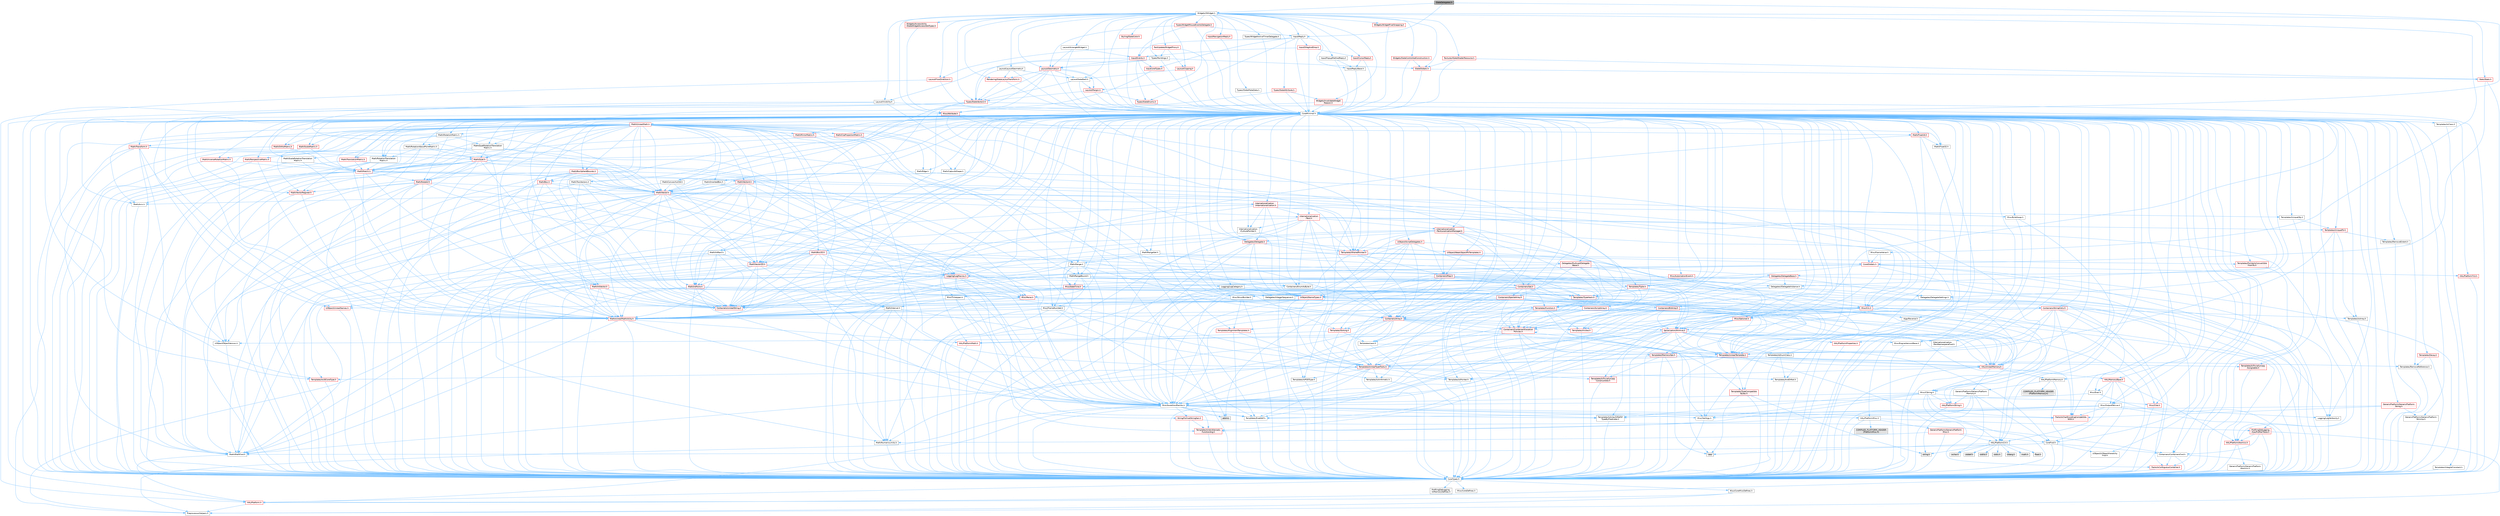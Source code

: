 digraph "SlateDelegates.h"
{
 // INTERACTIVE_SVG=YES
 // LATEX_PDF_SIZE
  bgcolor="transparent";
  edge [fontname=Helvetica,fontsize=10,labelfontname=Helvetica,labelfontsize=10];
  node [fontname=Helvetica,fontsize=10,shape=box,height=0.2,width=0.4];
  Node1 [id="Node000001",label="SlateDelegates.h",height=0.2,width=0.4,color="gray40", fillcolor="grey60", style="filled", fontcolor="black",tooltip=" "];
  Node1 -> Node2 [id="edge1_Node000001_Node000002",color="steelblue1",style="solid",tooltip=" "];
  Node2 [id="Node000002",label="CoreMinimal.h",height=0.2,width=0.4,color="grey40", fillcolor="white", style="filled",URL="$d7/d67/CoreMinimal_8h.html",tooltip=" "];
  Node2 -> Node3 [id="edge2_Node000002_Node000003",color="steelblue1",style="solid",tooltip=" "];
  Node3 [id="Node000003",label="CoreTypes.h",height=0.2,width=0.4,color="grey40", fillcolor="white", style="filled",URL="$dc/dec/CoreTypes_8h.html",tooltip=" "];
  Node3 -> Node4 [id="edge3_Node000003_Node000004",color="steelblue1",style="solid",tooltip=" "];
  Node4 [id="Node000004",label="HAL/Platform.h",height=0.2,width=0.4,color="red", fillcolor="#FFF0F0", style="filled",URL="$d9/dd0/Platform_8h.html",tooltip=" "];
  Node4 -> Node8 [id="edge4_Node000004_Node000008",color="steelblue1",style="solid",tooltip=" "];
  Node8 [id="Node000008",label="PreprocessorHelpers.h",height=0.2,width=0.4,color="grey40", fillcolor="white", style="filled",URL="$db/ddb/PreprocessorHelpers_8h.html",tooltip=" "];
  Node3 -> Node14 [id="edge5_Node000003_Node000014",color="steelblue1",style="solid",tooltip=" "];
  Node14 [id="Node000014",label="ProfilingDebugging\l/UMemoryDefines.h",height=0.2,width=0.4,color="grey40", fillcolor="white", style="filled",URL="$d2/da2/UMemoryDefines_8h.html",tooltip=" "];
  Node3 -> Node15 [id="edge6_Node000003_Node000015",color="steelblue1",style="solid",tooltip=" "];
  Node15 [id="Node000015",label="Misc/CoreMiscDefines.h",height=0.2,width=0.4,color="grey40", fillcolor="white", style="filled",URL="$da/d38/CoreMiscDefines_8h.html",tooltip=" "];
  Node15 -> Node4 [id="edge7_Node000015_Node000004",color="steelblue1",style="solid",tooltip=" "];
  Node15 -> Node8 [id="edge8_Node000015_Node000008",color="steelblue1",style="solid",tooltip=" "];
  Node3 -> Node16 [id="edge9_Node000003_Node000016",color="steelblue1",style="solid",tooltip=" "];
  Node16 [id="Node000016",label="Misc/CoreDefines.h",height=0.2,width=0.4,color="grey40", fillcolor="white", style="filled",URL="$d3/dd2/CoreDefines_8h.html",tooltip=" "];
  Node2 -> Node17 [id="edge10_Node000002_Node000017",color="steelblue1",style="solid",tooltip=" "];
  Node17 [id="Node000017",label="CoreFwd.h",height=0.2,width=0.4,color="grey40", fillcolor="white", style="filled",URL="$d1/d1e/CoreFwd_8h.html",tooltip=" "];
  Node17 -> Node3 [id="edge11_Node000017_Node000003",color="steelblue1",style="solid",tooltip=" "];
  Node17 -> Node18 [id="edge12_Node000017_Node000018",color="steelblue1",style="solid",tooltip=" "];
  Node18 [id="Node000018",label="Containers/ContainersFwd.h",height=0.2,width=0.4,color="grey40", fillcolor="white", style="filled",URL="$d4/d0a/ContainersFwd_8h.html",tooltip=" "];
  Node18 -> Node4 [id="edge13_Node000018_Node000004",color="steelblue1",style="solid",tooltip=" "];
  Node18 -> Node3 [id="edge14_Node000018_Node000003",color="steelblue1",style="solid",tooltip=" "];
  Node18 -> Node19 [id="edge15_Node000018_Node000019",color="steelblue1",style="solid",tooltip=" "];
  Node19 [id="Node000019",label="Traits/IsContiguousContainer.h",height=0.2,width=0.4,color="red", fillcolor="#FFF0F0", style="filled",URL="$d5/d3c/IsContiguousContainer_8h.html",tooltip=" "];
  Node19 -> Node3 [id="edge16_Node000019_Node000003",color="steelblue1",style="solid",tooltip=" "];
  Node17 -> Node22 [id="edge17_Node000017_Node000022",color="steelblue1",style="solid",tooltip=" "];
  Node22 [id="Node000022",label="Math/MathFwd.h",height=0.2,width=0.4,color="grey40", fillcolor="white", style="filled",URL="$d2/d10/MathFwd_8h.html",tooltip=" "];
  Node22 -> Node4 [id="edge18_Node000022_Node000004",color="steelblue1",style="solid",tooltip=" "];
  Node17 -> Node23 [id="edge19_Node000017_Node000023",color="steelblue1",style="solid",tooltip=" "];
  Node23 [id="Node000023",label="UObject/UObjectHierarchy\lFwd.h",height=0.2,width=0.4,color="grey40", fillcolor="white", style="filled",URL="$d3/d13/UObjectHierarchyFwd_8h.html",tooltip=" "];
  Node2 -> Node23 [id="edge20_Node000002_Node000023",color="steelblue1",style="solid",tooltip=" "];
  Node2 -> Node18 [id="edge21_Node000002_Node000018",color="steelblue1",style="solid",tooltip=" "];
  Node2 -> Node24 [id="edge22_Node000002_Node000024",color="steelblue1",style="solid",tooltip=" "];
  Node24 [id="Node000024",label="Misc/VarArgs.h",height=0.2,width=0.4,color="grey40", fillcolor="white", style="filled",URL="$d5/d6f/VarArgs_8h.html",tooltip=" "];
  Node24 -> Node3 [id="edge23_Node000024_Node000003",color="steelblue1",style="solid",tooltip=" "];
  Node2 -> Node25 [id="edge24_Node000002_Node000025",color="steelblue1",style="solid",tooltip=" "];
  Node25 [id="Node000025",label="Logging/LogVerbosity.h",height=0.2,width=0.4,color="grey40", fillcolor="white", style="filled",URL="$d2/d8f/LogVerbosity_8h.html",tooltip=" "];
  Node25 -> Node3 [id="edge25_Node000025_Node000003",color="steelblue1",style="solid",tooltip=" "];
  Node2 -> Node26 [id="edge26_Node000002_Node000026",color="steelblue1",style="solid",tooltip=" "];
  Node26 [id="Node000026",label="Misc/OutputDevice.h",height=0.2,width=0.4,color="grey40", fillcolor="white", style="filled",URL="$d7/d32/OutputDevice_8h.html",tooltip=" "];
  Node26 -> Node17 [id="edge27_Node000026_Node000017",color="steelblue1",style="solid",tooltip=" "];
  Node26 -> Node3 [id="edge28_Node000026_Node000003",color="steelblue1",style="solid",tooltip=" "];
  Node26 -> Node25 [id="edge29_Node000026_Node000025",color="steelblue1",style="solid",tooltip=" "];
  Node26 -> Node24 [id="edge30_Node000026_Node000024",color="steelblue1",style="solid",tooltip=" "];
  Node26 -> Node27 [id="edge31_Node000026_Node000027",color="steelblue1",style="solid",tooltip=" "];
  Node27 [id="Node000027",label="Templates/IsArrayOrRefOf\lTypeByPredicate.h",height=0.2,width=0.4,color="grey40", fillcolor="white", style="filled",URL="$d6/da1/IsArrayOrRefOfTypeByPredicate_8h.html",tooltip=" "];
  Node27 -> Node3 [id="edge32_Node000027_Node000003",color="steelblue1",style="solid",tooltip=" "];
  Node26 -> Node28 [id="edge33_Node000026_Node000028",color="steelblue1",style="solid",tooltip=" "];
  Node28 [id="Node000028",label="Templates/IsValidVariadic\lFunctionArg.h",height=0.2,width=0.4,color="red", fillcolor="#FFF0F0", style="filled",URL="$d0/dc8/IsValidVariadicFunctionArg_8h.html",tooltip=" "];
  Node28 -> Node3 [id="edge34_Node000028_Node000003",color="steelblue1",style="solid",tooltip=" "];
  Node26 -> Node30 [id="edge35_Node000026_Node000030",color="steelblue1",style="solid",tooltip=" "];
  Node30 [id="Node000030",label="Traits/IsCharEncodingCompatible\lWith.h",height=0.2,width=0.4,color="red", fillcolor="#FFF0F0", style="filled",URL="$df/dd1/IsCharEncodingCompatibleWith_8h.html",tooltip=" "];
  Node2 -> Node32 [id="edge36_Node000002_Node000032",color="steelblue1",style="solid",tooltip=" "];
  Node32 [id="Node000032",label="HAL/PlatformCrt.h",height=0.2,width=0.4,color="grey40", fillcolor="white", style="filled",URL="$d8/d75/PlatformCrt_8h.html",tooltip=" "];
  Node32 -> Node33 [id="edge37_Node000032_Node000033",color="steelblue1",style="solid",tooltip=" "];
  Node33 [id="Node000033",label="new",height=0.2,width=0.4,color="grey60", fillcolor="#E0E0E0", style="filled",tooltip=" "];
  Node32 -> Node34 [id="edge38_Node000032_Node000034",color="steelblue1",style="solid",tooltip=" "];
  Node34 [id="Node000034",label="wchar.h",height=0.2,width=0.4,color="grey60", fillcolor="#E0E0E0", style="filled",tooltip=" "];
  Node32 -> Node35 [id="edge39_Node000032_Node000035",color="steelblue1",style="solid",tooltip=" "];
  Node35 [id="Node000035",label="stddef.h",height=0.2,width=0.4,color="grey60", fillcolor="#E0E0E0", style="filled",tooltip=" "];
  Node32 -> Node36 [id="edge40_Node000032_Node000036",color="steelblue1",style="solid",tooltip=" "];
  Node36 [id="Node000036",label="stdlib.h",height=0.2,width=0.4,color="grey60", fillcolor="#E0E0E0", style="filled",tooltip=" "];
  Node32 -> Node37 [id="edge41_Node000032_Node000037",color="steelblue1",style="solid",tooltip=" "];
  Node37 [id="Node000037",label="stdio.h",height=0.2,width=0.4,color="grey60", fillcolor="#E0E0E0", style="filled",tooltip=" "];
  Node32 -> Node38 [id="edge42_Node000032_Node000038",color="steelblue1",style="solid",tooltip=" "];
  Node38 [id="Node000038",label="stdarg.h",height=0.2,width=0.4,color="grey60", fillcolor="#E0E0E0", style="filled",tooltip=" "];
  Node32 -> Node39 [id="edge43_Node000032_Node000039",color="steelblue1",style="solid",tooltip=" "];
  Node39 [id="Node000039",label="math.h",height=0.2,width=0.4,color="grey60", fillcolor="#E0E0E0", style="filled",tooltip=" "];
  Node32 -> Node40 [id="edge44_Node000032_Node000040",color="steelblue1",style="solid",tooltip=" "];
  Node40 [id="Node000040",label="float.h",height=0.2,width=0.4,color="grey60", fillcolor="#E0E0E0", style="filled",tooltip=" "];
  Node32 -> Node41 [id="edge45_Node000032_Node000041",color="steelblue1",style="solid",tooltip=" "];
  Node41 [id="Node000041",label="string.h",height=0.2,width=0.4,color="grey60", fillcolor="#E0E0E0", style="filled",tooltip=" "];
  Node2 -> Node42 [id="edge46_Node000002_Node000042",color="steelblue1",style="solid",tooltip=" "];
  Node42 [id="Node000042",label="HAL/PlatformMisc.h",height=0.2,width=0.4,color="grey40", fillcolor="white", style="filled",URL="$d0/df5/PlatformMisc_8h.html",tooltip=" "];
  Node42 -> Node3 [id="edge47_Node000042_Node000003",color="steelblue1",style="solid",tooltip=" "];
  Node42 -> Node43 [id="edge48_Node000042_Node000043",color="steelblue1",style="solid",tooltip=" "];
  Node43 [id="Node000043",label="GenericPlatform/GenericPlatform\lMisc.h",height=0.2,width=0.4,color="red", fillcolor="#FFF0F0", style="filled",URL="$db/d9a/GenericPlatformMisc_8h.html",tooltip=" "];
  Node43 -> Node17 [id="edge49_Node000043_Node000017",color="steelblue1",style="solid",tooltip=" "];
  Node43 -> Node3 [id="edge50_Node000043_Node000003",color="steelblue1",style="solid",tooltip=" "];
  Node43 -> Node32 [id="edge51_Node000043_Node000032",color="steelblue1",style="solid",tooltip=" "];
  Node43 -> Node47 [id="edge52_Node000043_Node000047",color="steelblue1",style="solid",tooltip=" "];
  Node47 [id="Node000047",label="Math/NumericLimits.h",height=0.2,width=0.4,color="grey40", fillcolor="white", style="filled",URL="$df/d1b/NumericLimits_8h.html",tooltip=" "];
  Node47 -> Node3 [id="edge53_Node000047_Node000003",color="steelblue1",style="solid",tooltip=" "];
  Node42 -> Node52 [id="edge54_Node000042_Node000052",color="steelblue1",style="solid",tooltip=" "];
  Node52 [id="Node000052",label="COMPILED_PLATFORM_HEADER\l(PlatformMisc.h)",height=0.2,width=0.4,color="grey60", fillcolor="#E0E0E0", style="filled",tooltip=" "];
  Node42 -> Node53 [id="edge55_Node000042_Node000053",color="steelblue1",style="solid",tooltip=" "];
  Node53 [id="Node000053",label="ProfilingDebugging\l/CpuProfilerTrace.h",height=0.2,width=0.4,color="red", fillcolor="#FFF0F0", style="filled",URL="$da/dcb/CpuProfilerTrace_8h.html",tooltip=" "];
  Node53 -> Node3 [id="edge56_Node000053_Node000003",color="steelblue1",style="solid",tooltip=" "];
  Node53 -> Node18 [id="edge57_Node000053_Node000018",color="steelblue1",style="solid",tooltip=" "];
  Node53 -> Node54 [id="edge58_Node000053_Node000054",color="steelblue1",style="solid",tooltip=" "];
  Node54 [id="Node000054",label="HAL/PlatformAtomics.h",height=0.2,width=0.4,color="red", fillcolor="#FFF0F0", style="filled",URL="$d3/d36/PlatformAtomics_8h.html",tooltip=" "];
  Node54 -> Node3 [id="edge59_Node000054_Node000003",color="steelblue1",style="solid",tooltip=" "];
  Node54 -> Node55 [id="edge60_Node000054_Node000055",color="steelblue1",style="solid",tooltip=" "];
  Node55 [id="Node000055",label="GenericPlatform/GenericPlatform\lAtomics.h",height=0.2,width=0.4,color="grey40", fillcolor="white", style="filled",URL="$da/d72/GenericPlatformAtomics_8h.html",tooltip=" "];
  Node55 -> Node3 [id="edge61_Node000055_Node000003",color="steelblue1",style="solid",tooltip=" "];
  Node53 -> Node8 [id="edge62_Node000053_Node000008",color="steelblue1",style="solid",tooltip=" "];
  Node2 -> Node61 [id="edge63_Node000002_Node000061",color="steelblue1",style="solid",tooltip=" "];
  Node61 [id="Node000061",label="Misc/AssertionMacros.h",height=0.2,width=0.4,color="grey40", fillcolor="white", style="filled",URL="$d0/dfa/AssertionMacros_8h.html",tooltip=" "];
  Node61 -> Node3 [id="edge64_Node000061_Node000003",color="steelblue1",style="solid",tooltip=" "];
  Node61 -> Node4 [id="edge65_Node000061_Node000004",color="steelblue1",style="solid",tooltip=" "];
  Node61 -> Node42 [id="edge66_Node000061_Node000042",color="steelblue1",style="solid",tooltip=" "];
  Node61 -> Node8 [id="edge67_Node000061_Node000008",color="steelblue1",style="solid",tooltip=" "];
  Node61 -> Node62 [id="edge68_Node000061_Node000062",color="steelblue1",style="solid",tooltip=" "];
  Node62 [id="Node000062",label="Templates/EnableIf.h",height=0.2,width=0.4,color="grey40", fillcolor="white", style="filled",URL="$d7/d60/EnableIf_8h.html",tooltip=" "];
  Node62 -> Node3 [id="edge69_Node000062_Node000003",color="steelblue1",style="solid",tooltip=" "];
  Node61 -> Node27 [id="edge70_Node000061_Node000027",color="steelblue1",style="solid",tooltip=" "];
  Node61 -> Node28 [id="edge71_Node000061_Node000028",color="steelblue1",style="solid",tooltip=" "];
  Node61 -> Node30 [id="edge72_Node000061_Node000030",color="steelblue1",style="solid",tooltip=" "];
  Node61 -> Node24 [id="edge73_Node000061_Node000024",color="steelblue1",style="solid",tooltip=" "];
  Node61 -> Node63 [id="edge74_Node000061_Node000063",color="steelblue1",style="solid",tooltip=" "];
  Node63 [id="Node000063",label="String/FormatStringSan.h",height=0.2,width=0.4,color="red", fillcolor="#FFF0F0", style="filled",URL="$d3/d8b/FormatStringSan_8h.html",tooltip=" "];
  Node63 -> Node3 [id="edge75_Node000063_Node000003",color="steelblue1",style="solid",tooltip=" "];
  Node63 -> Node28 [id="edge76_Node000063_Node000028",color="steelblue1",style="solid",tooltip=" "];
  Node63 -> Node18 [id="edge77_Node000063_Node000018",color="steelblue1",style="solid",tooltip=" "];
  Node61 -> Node69 [id="edge78_Node000061_Node000069",color="steelblue1",style="solid",tooltip=" "];
  Node69 [id="Node000069",label="atomic",height=0.2,width=0.4,color="grey60", fillcolor="#E0E0E0", style="filled",tooltip=" "];
  Node2 -> Node70 [id="edge79_Node000002_Node000070",color="steelblue1",style="solid",tooltip=" "];
  Node70 [id="Node000070",label="Templates/IsPointer.h",height=0.2,width=0.4,color="grey40", fillcolor="white", style="filled",URL="$d7/d05/IsPointer_8h.html",tooltip=" "];
  Node70 -> Node3 [id="edge80_Node000070_Node000003",color="steelblue1",style="solid",tooltip=" "];
  Node2 -> Node71 [id="edge81_Node000002_Node000071",color="steelblue1",style="solid",tooltip=" "];
  Node71 [id="Node000071",label="HAL/PlatformMemory.h",height=0.2,width=0.4,color="grey40", fillcolor="white", style="filled",URL="$de/d68/PlatformMemory_8h.html",tooltip=" "];
  Node71 -> Node3 [id="edge82_Node000071_Node000003",color="steelblue1",style="solid",tooltip=" "];
  Node71 -> Node72 [id="edge83_Node000071_Node000072",color="steelblue1",style="solid",tooltip=" "];
  Node72 [id="Node000072",label="GenericPlatform/GenericPlatform\lMemory.h",height=0.2,width=0.4,color="grey40", fillcolor="white", style="filled",URL="$dd/d22/GenericPlatformMemory_8h.html",tooltip=" "];
  Node72 -> Node17 [id="edge84_Node000072_Node000017",color="steelblue1",style="solid",tooltip=" "];
  Node72 -> Node3 [id="edge85_Node000072_Node000003",color="steelblue1",style="solid",tooltip=" "];
  Node72 -> Node73 [id="edge86_Node000072_Node000073",color="steelblue1",style="solid",tooltip=" "];
  Node73 [id="Node000073",label="HAL/PlatformString.h",height=0.2,width=0.4,color="red", fillcolor="#FFF0F0", style="filled",URL="$db/db5/PlatformString_8h.html",tooltip=" "];
  Node73 -> Node3 [id="edge87_Node000073_Node000003",color="steelblue1",style="solid",tooltip=" "];
  Node72 -> Node41 [id="edge88_Node000072_Node000041",color="steelblue1",style="solid",tooltip=" "];
  Node72 -> Node34 [id="edge89_Node000072_Node000034",color="steelblue1",style="solid",tooltip=" "];
  Node71 -> Node75 [id="edge90_Node000071_Node000075",color="steelblue1",style="solid",tooltip=" "];
  Node75 [id="Node000075",label="COMPILED_PLATFORM_HEADER\l(PlatformMemory.h)",height=0.2,width=0.4,color="grey60", fillcolor="#E0E0E0", style="filled",tooltip=" "];
  Node2 -> Node54 [id="edge91_Node000002_Node000054",color="steelblue1",style="solid",tooltip=" "];
  Node2 -> Node76 [id="edge92_Node000002_Node000076",color="steelblue1",style="solid",tooltip=" "];
  Node76 [id="Node000076",label="Misc/Exec.h",height=0.2,width=0.4,color="grey40", fillcolor="white", style="filled",URL="$de/ddb/Exec_8h.html",tooltip=" "];
  Node76 -> Node3 [id="edge93_Node000076_Node000003",color="steelblue1",style="solid",tooltip=" "];
  Node76 -> Node61 [id="edge94_Node000076_Node000061",color="steelblue1",style="solid",tooltip=" "];
  Node2 -> Node77 [id="edge95_Node000002_Node000077",color="steelblue1",style="solid",tooltip=" "];
  Node77 [id="Node000077",label="HAL/MemoryBase.h",height=0.2,width=0.4,color="red", fillcolor="#FFF0F0", style="filled",URL="$d6/d9f/MemoryBase_8h.html",tooltip=" "];
  Node77 -> Node3 [id="edge96_Node000077_Node000003",color="steelblue1",style="solid",tooltip=" "];
  Node77 -> Node54 [id="edge97_Node000077_Node000054",color="steelblue1",style="solid",tooltip=" "];
  Node77 -> Node32 [id="edge98_Node000077_Node000032",color="steelblue1",style="solid",tooltip=" "];
  Node77 -> Node76 [id="edge99_Node000077_Node000076",color="steelblue1",style="solid",tooltip=" "];
  Node77 -> Node26 [id="edge100_Node000077_Node000026",color="steelblue1",style="solid",tooltip=" "];
  Node2 -> Node87 [id="edge101_Node000002_Node000087",color="steelblue1",style="solid",tooltip=" "];
  Node87 [id="Node000087",label="HAL/UnrealMemory.h",height=0.2,width=0.4,color="red", fillcolor="#FFF0F0", style="filled",URL="$d9/d96/UnrealMemory_8h.html",tooltip=" "];
  Node87 -> Node3 [id="edge102_Node000087_Node000003",color="steelblue1",style="solid",tooltip=" "];
  Node87 -> Node72 [id="edge103_Node000087_Node000072",color="steelblue1",style="solid",tooltip=" "];
  Node87 -> Node77 [id="edge104_Node000087_Node000077",color="steelblue1",style="solid",tooltip=" "];
  Node87 -> Node71 [id="edge105_Node000087_Node000071",color="steelblue1",style="solid",tooltip=" "];
  Node87 -> Node70 [id="edge106_Node000087_Node000070",color="steelblue1",style="solid",tooltip=" "];
  Node2 -> Node89 [id="edge107_Node000002_Node000089",color="steelblue1",style="solid",tooltip=" "];
  Node89 [id="Node000089",label="Templates/IsArithmetic.h",height=0.2,width=0.4,color="grey40", fillcolor="white", style="filled",URL="$d2/d5d/IsArithmetic_8h.html",tooltip=" "];
  Node89 -> Node3 [id="edge108_Node000089_Node000003",color="steelblue1",style="solid",tooltip=" "];
  Node2 -> Node83 [id="edge109_Node000002_Node000083",color="steelblue1",style="solid",tooltip=" "];
  Node83 [id="Node000083",label="Templates/AndOrNot.h",height=0.2,width=0.4,color="grey40", fillcolor="white", style="filled",URL="$db/d0a/AndOrNot_8h.html",tooltip=" "];
  Node83 -> Node3 [id="edge110_Node000083_Node000003",color="steelblue1",style="solid",tooltip=" "];
  Node2 -> Node90 [id="edge111_Node000002_Node000090",color="steelblue1",style="solid",tooltip=" "];
  Node90 [id="Node000090",label="Templates/IsPODType.h",height=0.2,width=0.4,color="grey40", fillcolor="white", style="filled",URL="$d7/db1/IsPODType_8h.html",tooltip=" "];
  Node90 -> Node3 [id="edge112_Node000090_Node000003",color="steelblue1",style="solid",tooltip=" "];
  Node2 -> Node91 [id="edge113_Node000002_Node000091",color="steelblue1",style="solid",tooltip=" "];
  Node91 [id="Node000091",label="Templates/IsUECoreType.h",height=0.2,width=0.4,color="red", fillcolor="#FFF0F0", style="filled",URL="$d1/db8/IsUECoreType_8h.html",tooltip=" "];
  Node91 -> Node3 [id="edge114_Node000091_Node000003",color="steelblue1",style="solid",tooltip=" "];
  Node2 -> Node84 [id="edge115_Node000002_Node000084",color="steelblue1",style="solid",tooltip=" "];
  Node84 [id="Node000084",label="Templates/IsTriviallyCopy\lConstructible.h",height=0.2,width=0.4,color="red", fillcolor="#FFF0F0", style="filled",URL="$d3/d78/IsTriviallyCopyConstructible_8h.html",tooltip=" "];
  Node84 -> Node3 [id="edge116_Node000084_Node000003",color="steelblue1",style="solid",tooltip=" "];
  Node2 -> Node92 [id="edge117_Node000002_Node000092",color="steelblue1",style="solid",tooltip=" "];
  Node92 [id="Node000092",label="Templates/UnrealTypeTraits.h",height=0.2,width=0.4,color="red", fillcolor="#FFF0F0", style="filled",URL="$d2/d2d/UnrealTypeTraits_8h.html",tooltip=" "];
  Node92 -> Node3 [id="edge118_Node000092_Node000003",color="steelblue1",style="solid",tooltip=" "];
  Node92 -> Node70 [id="edge119_Node000092_Node000070",color="steelblue1",style="solid",tooltip=" "];
  Node92 -> Node61 [id="edge120_Node000092_Node000061",color="steelblue1",style="solid",tooltip=" "];
  Node92 -> Node83 [id="edge121_Node000092_Node000083",color="steelblue1",style="solid",tooltip=" "];
  Node92 -> Node62 [id="edge122_Node000092_Node000062",color="steelblue1",style="solid",tooltip=" "];
  Node92 -> Node89 [id="edge123_Node000092_Node000089",color="steelblue1",style="solid",tooltip=" "];
  Node92 -> Node90 [id="edge124_Node000092_Node000090",color="steelblue1",style="solid",tooltip=" "];
  Node92 -> Node91 [id="edge125_Node000092_Node000091",color="steelblue1",style="solid",tooltip=" "];
  Node92 -> Node84 [id="edge126_Node000092_Node000084",color="steelblue1",style="solid",tooltip=" "];
  Node2 -> Node62 [id="edge127_Node000002_Node000062",color="steelblue1",style="solid",tooltip=" "];
  Node2 -> Node94 [id="edge128_Node000002_Node000094",color="steelblue1",style="solid",tooltip=" "];
  Node94 [id="Node000094",label="Templates/RemoveReference.h",height=0.2,width=0.4,color="grey40", fillcolor="white", style="filled",URL="$da/dbe/RemoveReference_8h.html",tooltip=" "];
  Node94 -> Node3 [id="edge129_Node000094_Node000003",color="steelblue1",style="solid",tooltip=" "];
  Node2 -> Node95 [id="edge130_Node000002_Node000095",color="steelblue1",style="solid",tooltip=" "];
  Node95 [id="Node000095",label="Templates/IntegralConstant.h",height=0.2,width=0.4,color="grey40", fillcolor="white", style="filled",URL="$db/d1b/IntegralConstant_8h.html",tooltip=" "];
  Node95 -> Node3 [id="edge131_Node000095_Node000003",color="steelblue1",style="solid",tooltip=" "];
  Node2 -> Node96 [id="edge132_Node000002_Node000096",color="steelblue1",style="solid",tooltip=" "];
  Node96 [id="Node000096",label="Templates/IsClass.h",height=0.2,width=0.4,color="grey40", fillcolor="white", style="filled",URL="$db/dcb/IsClass_8h.html",tooltip=" "];
  Node96 -> Node3 [id="edge133_Node000096_Node000003",color="steelblue1",style="solid",tooltip=" "];
  Node2 -> Node97 [id="edge134_Node000002_Node000097",color="steelblue1",style="solid",tooltip=" "];
  Node97 [id="Node000097",label="Templates/TypeCompatible\lBytes.h",height=0.2,width=0.4,color="red", fillcolor="#FFF0F0", style="filled",URL="$df/d0a/TypeCompatibleBytes_8h.html",tooltip=" "];
  Node97 -> Node3 [id="edge135_Node000097_Node000003",color="steelblue1",style="solid",tooltip=" "];
  Node97 -> Node41 [id="edge136_Node000097_Node000041",color="steelblue1",style="solid",tooltip=" "];
  Node97 -> Node33 [id="edge137_Node000097_Node000033",color="steelblue1",style="solid",tooltip=" "];
  Node2 -> Node19 [id="edge138_Node000002_Node000019",color="steelblue1",style="solid",tooltip=" "];
  Node2 -> Node98 [id="edge139_Node000002_Node000098",color="steelblue1",style="solid",tooltip=" "];
  Node98 [id="Node000098",label="Templates/UnrealTemplate.h",height=0.2,width=0.4,color="red", fillcolor="#FFF0F0", style="filled",URL="$d4/d24/UnrealTemplate_8h.html",tooltip=" "];
  Node98 -> Node3 [id="edge140_Node000098_Node000003",color="steelblue1",style="solid",tooltip=" "];
  Node98 -> Node70 [id="edge141_Node000098_Node000070",color="steelblue1",style="solid",tooltip=" "];
  Node98 -> Node87 [id="edge142_Node000098_Node000087",color="steelblue1",style="solid",tooltip=" "];
  Node98 -> Node92 [id="edge143_Node000098_Node000092",color="steelblue1",style="solid",tooltip=" "];
  Node98 -> Node94 [id="edge144_Node000098_Node000094",color="steelblue1",style="solid",tooltip=" "];
  Node98 -> Node97 [id="edge145_Node000098_Node000097",color="steelblue1",style="solid",tooltip=" "];
  Node98 -> Node19 [id="edge146_Node000098_Node000019",color="steelblue1",style="solid",tooltip=" "];
  Node2 -> Node47 [id="edge147_Node000002_Node000047",color="steelblue1",style="solid",tooltip=" "];
  Node2 -> Node102 [id="edge148_Node000002_Node000102",color="steelblue1",style="solid",tooltip=" "];
  Node102 [id="Node000102",label="HAL/PlatformMath.h",height=0.2,width=0.4,color="red", fillcolor="#FFF0F0", style="filled",URL="$dc/d53/PlatformMath_8h.html",tooltip=" "];
  Node102 -> Node3 [id="edge149_Node000102_Node000003",color="steelblue1",style="solid",tooltip=" "];
  Node2 -> Node85 [id="edge150_Node000002_Node000085",color="steelblue1",style="solid",tooltip=" "];
  Node85 [id="Node000085",label="Templates/IsTriviallyCopy\lAssignable.h",height=0.2,width=0.4,color="red", fillcolor="#FFF0F0", style="filled",URL="$d2/df2/IsTriviallyCopyAssignable_8h.html",tooltip=" "];
  Node85 -> Node3 [id="edge151_Node000085_Node000003",color="steelblue1",style="solid",tooltip=" "];
  Node2 -> Node110 [id="edge152_Node000002_Node000110",color="steelblue1",style="solid",tooltip=" "];
  Node110 [id="Node000110",label="Templates/MemoryOps.h",height=0.2,width=0.4,color="red", fillcolor="#FFF0F0", style="filled",URL="$db/dea/MemoryOps_8h.html",tooltip=" "];
  Node110 -> Node3 [id="edge153_Node000110_Node000003",color="steelblue1",style="solid",tooltip=" "];
  Node110 -> Node87 [id="edge154_Node000110_Node000087",color="steelblue1",style="solid",tooltip=" "];
  Node110 -> Node85 [id="edge155_Node000110_Node000085",color="steelblue1",style="solid",tooltip=" "];
  Node110 -> Node84 [id="edge156_Node000110_Node000084",color="steelblue1",style="solid",tooltip=" "];
  Node110 -> Node92 [id="edge157_Node000110_Node000092",color="steelblue1",style="solid",tooltip=" "];
  Node110 -> Node33 [id="edge158_Node000110_Node000033",color="steelblue1",style="solid",tooltip=" "];
  Node2 -> Node111 [id="edge159_Node000002_Node000111",color="steelblue1",style="solid",tooltip=" "];
  Node111 [id="Node000111",label="Containers/ContainerAllocation\lPolicies.h",height=0.2,width=0.4,color="red", fillcolor="#FFF0F0", style="filled",URL="$d7/dff/ContainerAllocationPolicies_8h.html",tooltip=" "];
  Node111 -> Node3 [id="edge160_Node000111_Node000003",color="steelblue1",style="solid",tooltip=" "];
  Node111 -> Node111 [id="edge161_Node000111_Node000111",color="steelblue1",style="solid",tooltip=" "];
  Node111 -> Node102 [id="edge162_Node000111_Node000102",color="steelblue1",style="solid",tooltip=" "];
  Node111 -> Node87 [id="edge163_Node000111_Node000087",color="steelblue1",style="solid",tooltip=" "];
  Node111 -> Node47 [id="edge164_Node000111_Node000047",color="steelblue1",style="solid",tooltip=" "];
  Node111 -> Node61 [id="edge165_Node000111_Node000061",color="steelblue1",style="solid",tooltip=" "];
  Node111 -> Node110 [id="edge166_Node000111_Node000110",color="steelblue1",style="solid",tooltip=" "];
  Node111 -> Node97 [id="edge167_Node000111_Node000097",color="steelblue1",style="solid",tooltip=" "];
  Node2 -> Node114 [id="edge168_Node000002_Node000114",color="steelblue1",style="solid",tooltip=" "];
  Node114 [id="Node000114",label="Templates/IsEnumClass.h",height=0.2,width=0.4,color="grey40", fillcolor="white", style="filled",URL="$d7/d15/IsEnumClass_8h.html",tooltip=" "];
  Node114 -> Node3 [id="edge169_Node000114_Node000003",color="steelblue1",style="solid",tooltip=" "];
  Node114 -> Node83 [id="edge170_Node000114_Node000083",color="steelblue1",style="solid",tooltip=" "];
  Node2 -> Node115 [id="edge171_Node000002_Node000115",color="steelblue1",style="solid",tooltip=" "];
  Node115 [id="Node000115",label="HAL/PlatformProperties.h",height=0.2,width=0.4,color="red", fillcolor="#FFF0F0", style="filled",URL="$d9/db0/PlatformProperties_8h.html",tooltip=" "];
  Node115 -> Node3 [id="edge172_Node000115_Node000003",color="steelblue1",style="solid",tooltip=" "];
  Node2 -> Node118 [id="edge173_Node000002_Node000118",color="steelblue1",style="solid",tooltip=" "];
  Node118 [id="Node000118",label="Misc/EngineVersionBase.h",height=0.2,width=0.4,color="grey40", fillcolor="white", style="filled",URL="$d5/d2b/EngineVersionBase_8h.html",tooltip=" "];
  Node118 -> Node3 [id="edge174_Node000118_Node000003",color="steelblue1",style="solid",tooltip=" "];
  Node2 -> Node119 [id="edge175_Node000002_Node000119",color="steelblue1",style="solid",tooltip=" "];
  Node119 [id="Node000119",label="Internationalization\l/TextNamespaceFwd.h",height=0.2,width=0.4,color="grey40", fillcolor="white", style="filled",URL="$d8/d97/TextNamespaceFwd_8h.html",tooltip=" "];
  Node119 -> Node3 [id="edge176_Node000119_Node000003",color="steelblue1",style="solid",tooltip=" "];
  Node2 -> Node120 [id="edge177_Node000002_Node000120",color="steelblue1",style="solid",tooltip=" "];
  Node120 [id="Node000120",label="Serialization/Archive.h",height=0.2,width=0.4,color="red", fillcolor="#FFF0F0", style="filled",URL="$d7/d3b/Archive_8h.html",tooltip=" "];
  Node120 -> Node17 [id="edge178_Node000120_Node000017",color="steelblue1",style="solid",tooltip=" "];
  Node120 -> Node3 [id="edge179_Node000120_Node000003",color="steelblue1",style="solid",tooltip=" "];
  Node120 -> Node115 [id="edge180_Node000120_Node000115",color="steelblue1",style="solid",tooltip=" "];
  Node120 -> Node119 [id="edge181_Node000120_Node000119",color="steelblue1",style="solid",tooltip=" "];
  Node120 -> Node22 [id="edge182_Node000120_Node000022",color="steelblue1",style="solid",tooltip=" "];
  Node120 -> Node61 [id="edge183_Node000120_Node000061",color="steelblue1",style="solid",tooltip=" "];
  Node120 -> Node118 [id="edge184_Node000120_Node000118",color="steelblue1",style="solid",tooltip=" "];
  Node120 -> Node24 [id="edge185_Node000120_Node000024",color="steelblue1",style="solid",tooltip=" "];
  Node120 -> Node62 [id="edge186_Node000120_Node000062",color="steelblue1",style="solid",tooltip=" "];
  Node120 -> Node27 [id="edge187_Node000120_Node000027",color="steelblue1",style="solid",tooltip=" "];
  Node120 -> Node114 [id="edge188_Node000120_Node000114",color="steelblue1",style="solid",tooltip=" "];
  Node120 -> Node28 [id="edge189_Node000120_Node000028",color="steelblue1",style="solid",tooltip=" "];
  Node120 -> Node98 [id="edge190_Node000120_Node000098",color="steelblue1",style="solid",tooltip=" "];
  Node120 -> Node30 [id="edge191_Node000120_Node000030",color="steelblue1",style="solid",tooltip=" "];
  Node120 -> Node123 [id="edge192_Node000120_Node000123",color="steelblue1",style="solid",tooltip=" "];
  Node123 [id="Node000123",label="UObject/ObjectVersion.h",height=0.2,width=0.4,color="grey40", fillcolor="white", style="filled",URL="$da/d63/ObjectVersion_8h.html",tooltip=" "];
  Node123 -> Node3 [id="edge193_Node000123_Node000003",color="steelblue1",style="solid",tooltip=" "];
  Node2 -> Node124 [id="edge194_Node000002_Node000124",color="steelblue1",style="solid",tooltip=" "];
  Node124 [id="Node000124",label="Templates/Less.h",height=0.2,width=0.4,color="grey40", fillcolor="white", style="filled",URL="$de/dc8/Less_8h.html",tooltip=" "];
  Node124 -> Node3 [id="edge195_Node000124_Node000003",color="steelblue1",style="solid",tooltip=" "];
  Node124 -> Node98 [id="edge196_Node000124_Node000098",color="steelblue1",style="solid",tooltip=" "];
  Node2 -> Node125 [id="edge197_Node000002_Node000125",color="steelblue1",style="solid",tooltip=" "];
  Node125 [id="Node000125",label="Templates/Sorting.h",height=0.2,width=0.4,color="red", fillcolor="#FFF0F0", style="filled",URL="$d3/d9e/Sorting_8h.html",tooltip=" "];
  Node125 -> Node3 [id="edge198_Node000125_Node000003",color="steelblue1",style="solid",tooltip=" "];
  Node125 -> Node102 [id="edge199_Node000125_Node000102",color="steelblue1",style="solid",tooltip=" "];
  Node125 -> Node124 [id="edge200_Node000125_Node000124",color="steelblue1",style="solid",tooltip=" "];
  Node2 -> Node136 [id="edge201_Node000002_Node000136",color="steelblue1",style="solid",tooltip=" "];
  Node136 [id="Node000136",label="Misc/Char.h",height=0.2,width=0.4,color="red", fillcolor="#FFF0F0", style="filled",URL="$d0/d58/Char_8h.html",tooltip=" "];
  Node136 -> Node3 [id="edge202_Node000136_Node000003",color="steelblue1",style="solid",tooltip=" "];
  Node2 -> Node139 [id="edge203_Node000002_Node000139",color="steelblue1",style="solid",tooltip=" "];
  Node139 [id="Node000139",label="GenericPlatform/GenericPlatform\lStricmp.h",height=0.2,width=0.4,color="grey40", fillcolor="white", style="filled",URL="$d2/d86/GenericPlatformStricmp_8h.html",tooltip=" "];
  Node139 -> Node3 [id="edge204_Node000139_Node000003",color="steelblue1",style="solid",tooltip=" "];
  Node2 -> Node140 [id="edge205_Node000002_Node000140",color="steelblue1",style="solid",tooltip=" "];
  Node140 [id="Node000140",label="GenericPlatform/GenericPlatform\lString.h",height=0.2,width=0.4,color="red", fillcolor="#FFF0F0", style="filled",URL="$dd/d20/GenericPlatformString_8h.html",tooltip=" "];
  Node140 -> Node3 [id="edge206_Node000140_Node000003",color="steelblue1",style="solid",tooltip=" "];
  Node140 -> Node139 [id="edge207_Node000140_Node000139",color="steelblue1",style="solid",tooltip=" "];
  Node140 -> Node62 [id="edge208_Node000140_Node000062",color="steelblue1",style="solid",tooltip=" "];
  Node140 -> Node30 [id="edge209_Node000140_Node000030",color="steelblue1",style="solid",tooltip=" "];
  Node2 -> Node73 [id="edge210_Node000002_Node000073",color="steelblue1",style="solid",tooltip=" "];
  Node2 -> Node143 [id="edge211_Node000002_Node000143",color="steelblue1",style="solid",tooltip=" "];
  Node143 [id="Node000143",label="Misc/CString.h",height=0.2,width=0.4,color="grey40", fillcolor="white", style="filled",URL="$d2/d49/CString_8h.html",tooltip=" "];
  Node143 -> Node3 [id="edge212_Node000143_Node000003",color="steelblue1",style="solid",tooltip=" "];
  Node143 -> Node32 [id="edge213_Node000143_Node000032",color="steelblue1",style="solid",tooltip=" "];
  Node143 -> Node73 [id="edge214_Node000143_Node000073",color="steelblue1",style="solid",tooltip=" "];
  Node143 -> Node61 [id="edge215_Node000143_Node000061",color="steelblue1",style="solid",tooltip=" "];
  Node143 -> Node136 [id="edge216_Node000143_Node000136",color="steelblue1",style="solid",tooltip=" "];
  Node143 -> Node24 [id="edge217_Node000143_Node000024",color="steelblue1",style="solid",tooltip=" "];
  Node143 -> Node27 [id="edge218_Node000143_Node000027",color="steelblue1",style="solid",tooltip=" "];
  Node143 -> Node28 [id="edge219_Node000143_Node000028",color="steelblue1",style="solid",tooltip=" "];
  Node143 -> Node30 [id="edge220_Node000143_Node000030",color="steelblue1",style="solid",tooltip=" "];
  Node2 -> Node144 [id="edge221_Node000002_Node000144",color="steelblue1",style="solid",tooltip=" "];
  Node144 [id="Node000144",label="Misc/Crc.h",height=0.2,width=0.4,color="red", fillcolor="#FFF0F0", style="filled",URL="$d4/dd2/Crc_8h.html",tooltip=" "];
  Node144 -> Node3 [id="edge222_Node000144_Node000003",color="steelblue1",style="solid",tooltip=" "];
  Node144 -> Node73 [id="edge223_Node000144_Node000073",color="steelblue1",style="solid",tooltip=" "];
  Node144 -> Node61 [id="edge224_Node000144_Node000061",color="steelblue1",style="solid",tooltip=" "];
  Node144 -> Node143 [id="edge225_Node000144_Node000143",color="steelblue1",style="solid",tooltip=" "];
  Node144 -> Node136 [id="edge226_Node000144_Node000136",color="steelblue1",style="solid",tooltip=" "];
  Node144 -> Node92 [id="edge227_Node000144_Node000092",color="steelblue1",style="solid",tooltip=" "];
  Node2 -> Node135 [id="edge228_Node000002_Node000135",color="steelblue1",style="solid",tooltip=" "];
  Node135 [id="Node000135",label="Math/UnrealMathUtility.h",height=0.2,width=0.4,color="red", fillcolor="#FFF0F0", style="filled",URL="$db/db8/UnrealMathUtility_8h.html",tooltip=" "];
  Node135 -> Node3 [id="edge229_Node000135_Node000003",color="steelblue1",style="solid",tooltip=" "];
  Node135 -> Node61 [id="edge230_Node000135_Node000061",color="steelblue1",style="solid",tooltip=" "];
  Node135 -> Node102 [id="edge231_Node000135_Node000102",color="steelblue1",style="solid",tooltip=" "];
  Node135 -> Node22 [id="edge232_Node000135_Node000022",color="steelblue1",style="solid",tooltip=" "];
  Node2 -> Node145 [id="edge233_Node000002_Node000145",color="steelblue1",style="solid",tooltip=" "];
  Node145 [id="Node000145",label="Containers/UnrealString.h",height=0.2,width=0.4,color="red", fillcolor="#FFF0F0", style="filled",URL="$d5/dba/UnrealString_8h.html",tooltip=" "];
  Node2 -> Node149 [id="edge234_Node000002_Node000149",color="steelblue1",style="solid",tooltip=" "];
  Node149 [id="Node000149",label="Containers/Array.h",height=0.2,width=0.4,color="red", fillcolor="#FFF0F0", style="filled",URL="$df/dd0/Array_8h.html",tooltip=" "];
  Node149 -> Node3 [id="edge235_Node000149_Node000003",color="steelblue1",style="solid",tooltip=" "];
  Node149 -> Node61 [id="edge236_Node000149_Node000061",color="steelblue1",style="solid",tooltip=" "];
  Node149 -> Node87 [id="edge237_Node000149_Node000087",color="steelblue1",style="solid",tooltip=" "];
  Node149 -> Node92 [id="edge238_Node000149_Node000092",color="steelblue1",style="solid",tooltip=" "];
  Node149 -> Node98 [id="edge239_Node000149_Node000098",color="steelblue1",style="solid",tooltip=" "];
  Node149 -> Node111 [id="edge240_Node000149_Node000111",color="steelblue1",style="solid",tooltip=" "];
  Node149 -> Node120 [id="edge241_Node000149_Node000120",color="steelblue1",style="solid",tooltip=" "];
  Node149 -> Node128 [id="edge242_Node000149_Node000128",color="steelblue1",style="solid",tooltip=" "];
  Node128 [id="Node000128",label="Templates/Invoke.h",height=0.2,width=0.4,color="red", fillcolor="#FFF0F0", style="filled",URL="$d7/deb/Invoke_8h.html",tooltip=" "];
  Node128 -> Node3 [id="edge243_Node000128_Node000003",color="steelblue1",style="solid",tooltip=" "];
  Node128 -> Node98 [id="edge244_Node000128_Node000098",color="steelblue1",style="solid",tooltip=" "];
  Node149 -> Node124 [id="edge245_Node000149_Node000124",color="steelblue1",style="solid",tooltip=" "];
  Node149 -> Node125 [id="edge246_Node000149_Node000125",color="steelblue1",style="solid",tooltip=" "];
  Node149 -> Node172 [id="edge247_Node000149_Node000172",color="steelblue1",style="solid",tooltip=" "];
  Node172 [id="Node000172",label="Templates/AlignmentTemplates.h",height=0.2,width=0.4,color="red", fillcolor="#FFF0F0", style="filled",URL="$dd/d32/AlignmentTemplates_8h.html",tooltip=" "];
  Node172 -> Node3 [id="edge248_Node000172_Node000003",color="steelblue1",style="solid",tooltip=" "];
  Node172 -> Node70 [id="edge249_Node000172_Node000070",color="steelblue1",style="solid",tooltip=" "];
  Node2 -> Node173 [id="edge250_Node000002_Node000173",color="steelblue1",style="solid",tooltip=" "];
  Node173 [id="Node000173",label="Misc/FrameNumber.h",height=0.2,width=0.4,color="grey40", fillcolor="white", style="filled",URL="$dd/dbd/FrameNumber_8h.html",tooltip=" "];
  Node173 -> Node3 [id="edge251_Node000173_Node000003",color="steelblue1",style="solid",tooltip=" "];
  Node173 -> Node47 [id="edge252_Node000173_Node000047",color="steelblue1",style="solid",tooltip=" "];
  Node173 -> Node135 [id="edge253_Node000173_Node000135",color="steelblue1",style="solid",tooltip=" "];
  Node173 -> Node62 [id="edge254_Node000173_Node000062",color="steelblue1",style="solid",tooltip=" "];
  Node173 -> Node92 [id="edge255_Node000173_Node000092",color="steelblue1",style="solid",tooltip=" "];
  Node2 -> Node174 [id="edge256_Node000002_Node000174",color="steelblue1",style="solid",tooltip=" "];
  Node174 [id="Node000174",label="Misc/Timespan.h",height=0.2,width=0.4,color="grey40", fillcolor="white", style="filled",URL="$da/dd9/Timespan_8h.html",tooltip=" "];
  Node174 -> Node3 [id="edge257_Node000174_Node000003",color="steelblue1",style="solid",tooltip=" "];
  Node174 -> Node175 [id="edge258_Node000174_Node000175",color="steelblue1",style="solid",tooltip=" "];
  Node175 [id="Node000175",label="Math/Interval.h",height=0.2,width=0.4,color="grey40", fillcolor="white", style="filled",URL="$d1/d55/Interval_8h.html",tooltip=" "];
  Node175 -> Node3 [id="edge259_Node000175_Node000003",color="steelblue1",style="solid",tooltip=" "];
  Node175 -> Node89 [id="edge260_Node000175_Node000089",color="steelblue1",style="solid",tooltip=" "];
  Node175 -> Node92 [id="edge261_Node000175_Node000092",color="steelblue1",style="solid",tooltip=" "];
  Node175 -> Node47 [id="edge262_Node000175_Node000047",color="steelblue1",style="solid",tooltip=" "];
  Node175 -> Node135 [id="edge263_Node000175_Node000135",color="steelblue1",style="solid",tooltip=" "];
  Node174 -> Node135 [id="edge264_Node000174_Node000135",color="steelblue1",style="solid",tooltip=" "];
  Node174 -> Node61 [id="edge265_Node000174_Node000061",color="steelblue1",style="solid",tooltip=" "];
  Node2 -> Node176 [id="edge266_Node000002_Node000176",color="steelblue1",style="solid",tooltip=" "];
  Node176 [id="Node000176",label="Containers/StringConv.h",height=0.2,width=0.4,color="red", fillcolor="#FFF0F0", style="filled",URL="$d3/ddf/StringConv_8h.html",tooltip=" "];
  Node176 -> Node3 [id="edge267_Node000176_Node000003",color="steelblue1",style="solid",tooltip=" "];
  Node176 -> Node61 [id="edge268_Node000176_Node000061",color="steelblue1",style="solid",tooltip=" "];
  Node176 -> Node111 [id="edge269_Node000176_Node000111",color="steelblue1",style="solid",tooltip=" "];
  Node176 -> Node149 [id="edge270_Node000176_Node000149",color="steelblue1",style="solid",tooltip=" "];
  Node176 -> Node143 [id="edge271_Node000176_Node000143",color="steelblue1",style="solid",tooltip=" "];
  Node176 -> Node177 [id="edge272_Node000176_Node000177",color="steelblue1",style="solid",tooltip=" "];
  Node177 [id="Node000177",label="Templates/IsArray.h",height=0.2,width=0.4,color="grey40", fillcolor="white", style="filled",URL="$d8/d8d/IsArray_8h.html",tooltip=" "];
  Node177 -> Node3 [id="edge273_Node000177_Node000003",color="steelblue1",style="solid",tooltip=" "];
  Node176 -> Node98 [id="edge274_Node000176_Node000098",color="steelblue1",style="solid",tooltip=" "];
  Node176 -> Node92 [id="edge275_Node000176_Node000092",color="steelblue1",style="solid",tooltip=" "];
  Node176 -> Node30 [id="edge276_Node000176_Node000030",color="steelblue1",style="solid",tooltip=" "];
  Node176 -> Node19 [id="edge277_Node000176_Node000019",color="steelblue1",style="solid",tooltip=" "];
  Node2 -> Node178 [id="edge278_Node000002_Node000178",color="steelblue1",style="solid",tooltip=" "];
  Node178 [id="Node000178",label="UObject/UnrealNames.h",height=0.2,width=0.4,color="red", fillcolor="#FFF0F0", style="filled",URL="$d8/db1/UnrealNames_8h.html",tooltip=" "];
  Node178 -> Node3 [id="edge279_Node000178_Node000003",color="steelblue1",style="solid",tooltip=" "];
  Node2 -> Node180 [id="edge280_Node000002_Node000180",color="steelblue1",style="solid",tooltip=" "];
  Node180 [id="Node000180",label="UObject/NameTypes.h",height=0.2,width=0.4,color="red", fillcolor="#FFF0F0", style="filled",URL="$d6/d35/NameTypes_8h.html",tooltip=" "];
  Node180 -> Node3 [id="edge281_Node000180_Node000003",color="steelblue1",style="solid",tooltip=" "];
  Node180 -> Node61 [id="edge282_Node000180_Node000061",color="steelblue1",style="solid",tooltip=" "];
  Node180 -> Node87 [id="edge283_Node000180_Node000087",color="steelblue1",style="solid",tooltip=" "];
  Node180 -> Node92 [id="edge284_Node000180_Node000092",color="steelblue1",style="solid",tooltip=" "];
  Node180 -> Node98 [id="edge285_Node000180_Node000098",color="steelblue1",style="solid",tooltip=" "];
  Node180 -> Node145 [id="edge286_Node000180_Node000145",color="steelblue1",style="solid",tooltip=" "];
  Node180 -> Node176 [id="edge287_Node000180_Node000176",color="steelblue1",style="solid",tooltip=" "];
  Node180 -> Node178 [id="edge288_Node000180_Node000178",color="steelblue1",style="solid",tooltip=" "];
  Node2 -> Node188 [id="edge289_Node000002_Node000188",color="steelblue1",style="solid",tooltip=" "];
  Node188 [id="Node000188",label="Misc/Parse.h",height=0.2,width=0.4,color="red", fillcolor="#FFF0F0", style="filled",URL="$dc/d71/Parse_8h.html",tooltip=" "];
  Node188 -> Node145 [id="edge290_Node000188_Node000145",color="steelblue1",style="solid",tooltip=" "];
  Node188 -> Node3 [id="edge291_Node000188_Node000003",color="steelblue1",style="solid",tooltip=" "];
  Node188 -> Node32 [id="edge292_Node000188_Node000032",color="steelblue1",style="solid",tooltip=" "];
  Node188 -> Node189 [id="edge293_Node000188_Node000189",color="steelblue1",style="solid",tooltip=" "];
  Node189 [id="Node000189",label="Templates/Function.h",height=0.2,width=0.4,color="red", fillcolor="#FFF0F0", style="filled",URL="$df/df5/Function_8h.html",tooltip=" "];
  Node189 -> Node3 [id="edge294_Node000189_Node000003",color="steelblue1",style="solid",tooltip=" "];
  Node189 -> Node61 [id="edge295_Node000189_Node000061",color="steelblue1",style="solid",tooltip=" "];
  Node189 -> Node87 [id="edge296_Node000189_Node000087",color="steelblue1",style="solid",tooltip=" "];
  Node189 -> Node92 [id="edge297_Node000189_Node000092",color="steelblue1",style="solid",tooltip=" "];
  Node189 -> Node128 [id="edge298_Node000189_Node000128",color="steelblue1",style="solid",tooltip=" "];
  Node189 -> Node98 [id="edge299_Node000189_Node000098",color="steelblue1",style="solid",tooltip=" "];
  Node189 -> Node135 [id="edge300_Node000189_Node000135",color="steelblue1",style="solid",tooltip=" "];
  Node189 -> Node33 [id="edge301_Node000189_Node000033",color="steelblue1",style="solid",tooltip=" "];
  Node2 -> Node172 [id="edge302_Node000002_Node000172",color="steelblue1",style="solid",tooltip=" "];
  Node2 -> Node191 [id="edge303_Node000002_Node000191",color="steelblue1",style="solid",tooltip=" "];
  Node191 [id="Node000191",label="Misc/StructBuilder.h",height=0.2,width=0.4,color="grey40", fillcolor="white", style="filled",URL="$d9/db3/StructBuilder_8h.html",tooltip=" "];
  Node191 -> Node3 [id="edge304_Node000191_Node000003",color="steelblue1",style="solid",tooltip=" "];
  Node191 -> Node135 [id="edge305_Node000191_Node000135",color="steelblue1",style="solid",tooltip=" "];
  Node191 -> Node172 [id="edge306_Node000191_Node000172",color="steelblue1",style="solid",tooltip=" "];
  Node2 -> Node104 [id="edge307_Node000002_Node000104",color="steelblue1",style="solid",tooltip=" "];
  Node104 [id="Node000104",label="Templates/Decay.h",height=0.2,width=0.4,color="red", fillcolor="#FFF0F0", style="filled",URL="$dd/d0f/Decay_8h.html",tooltip=" "];
  Node104 -> Node3 [id="edge308_Node000104_Node000003",color="steelblue1",style="solid",tooltip=" "];
  Node104 -> Node94 [id="edge309_Node000104_Node000094",color="steelblue1",style="solid",tooltip=" "];
  Node2 -> Node192 [id="edge310_Node000002_Node000192",color="steelblue1",style="solid",tooltip=" "];
  Node192 [id="Node000192",label="Templates/PointerIsConvertible\lFromTo.h",height=0.2,width=0.4,color="red", fillcolor="#FFF0F0", style="filled",URL="$d6/d65/PointerIsConvertibleFromTo_8h.html",tooltip=" "];
  Node192 -> Node3 [id="edge311_Node000192_Node000003",color="steelblue1",style="solid",tooltip=" "];
  Node2 -> Node128 [id="edge312_Node000002_Node000128",color="steelblue1",style="solid",tooltip=" "];
  Node2 -> Node189 [id="edge313_Node000002_Node000189",color="steelblue1",style="solid",tooltip=" "];
  Node2 -> Node161 [id="edge314_Node000002_Node000161",color="steelblue1",style="solid",tooltip=" "];
  Node161 [id="Node000161",label="Templates/TypeHash.h",height=0.2,width=0.4,color="red", fillcolor="#FFF0F0", style="filled",URL="$d1/d62/TypeHash_8h.html",tooltip=" "];
  Node161 -> Node3 [id="edge315_Node000161_Node000003",color="steelblue1",style="solid",tooltip=" "];
  Node161 -> Node144 [id="edge316_Node000161_Node000144",color="steelblue1",style="solid",tooltip=" "];
  Node2 -> Node193 [id="edge317_Node000002_Node000193",color="steelblue1",style="solid",tooltip=" "];
  Node193 [id="Node000193",label="Containers/ScriptArray.h",height=0.2,width=0.4,color="red", fillcolor="#FFF0F0", style="filled",URL="$dc/daf/ScriptArray_8h.html",tooltip=" "];
  Node193 -> Node3 [id="edge318_Node000193_Node000003",color="steelblue1",style="solid",tooltip=" "];
  Node193 -> Node61 [id="edge319_Node000193_Node000061",color="steelblue1",style="solid",tooltip=" "];
  Node193 -> Node87 [id="edge320_Node000193_Node000087",color="steelblue1",style="solid",tooltip=" "];
  Node193 -> Node111 [id="edge321_Node000193_Node000111",color="steelblue1",style="solid",tooltip=" "];
  Node193 -> Node149 [id="edge322_Node000193_Node000149",color="steelblue1",style="solid",tooltip=" "];
  Node2 -> Node194 [id="edge323_Node000002_Node000194",color="steelblue1",style="solid",tooltip=" "];
  Node194 [id="Node000194",label="Containers/BitArray.h",height=0.2,width=0.4,color="red", fillcolor="#FFF0F0", style="filled",URL="$d1/de4/BitArray_8h.html",tooltip=" "];
  Node194 -> Node111 [id="edge324_Node000194_Node000111",color="steelblue1",style="solid",tooltip=" "];
  Node194 -> Node3 [id="edge325_Node000194_Node000003",color="steelblue1",style="solid",tooltip=" "];
  Node194 -> Node54 [id="edge326_Node000194_Node000054",color="steelblue1",style="solid",tooltip=" "];
  Node194 -> Node87 [id="edge327_Node000194_Node000087",color="steelblue1",style="solid",tooltip=" "];
  Node194 -> Node135 [id="edge328_Node000194_Node000135",color="steelblue1",style="solid",tooltip=" "];
  Node194 -> Node61 [id="edge329_Node000194_Node000061",color="steelblue1",style="solid",tooltip=" "];
  Node194 -> Node120 [id="edge330_Node000194_Node000120",color="steelblue1",style="solid",tooltip=" "];
  Node194 -> Node62 [id="edge331_Node000194_Node000062",color="steelblue1",style="solid",tooltip=" "];
  Node194 -> Node128 [id="edge332_Node000194_Node000128",color="steelblue1",style="solid",tooltip=" "];
  Node194 -> Node98 [id="edge333_Node000194_Node000098",color="steelblue1",style="solid",tooltip=" "];
  Node194 -> Node92 [id="edge334_Node000194_Node000092",color="steelblue1",style="solid",tooltip=" "];
  Node2 -> Node195 [id="edge335_Node000002_Node000195",color="steelblue1",style="solid",tooltip=" "];
  Node195 [id="Node000195",label="Containers/SparseArray.h",height=0.2,width=0.4,color="red", fillcolor="#FFF0F0", style="filled",URL="$d5/dbf/SparseArray_8h.html",tooltip=" "];
  Node195 -> Node3 [id="edge336_Node000195_Node000003",color="steelblue1",style="solid",tooltip=" "];
  Node195 -> Node61 [id="edge337_Node000195_Node000061",color="steelblue1",style="solid",tooltip=" "];
  Node195 -> Node87 [id="edge338_Node000195_Node000087",color="steelblue1",style="solid",tooltip=" "];
  Node195 -> Node92 [id="edge339_Node000195_Node000092",color="steelblue1",style="solid",tooltip=" "];
  Node195 -> Node98 [id="edge340_Node000195_Node000098",color="steelblue1",style="solid",tooltip=" "];
  Node195 -> Node111 [id="edge341_Node000195_Node000111",color="steelblue1",style="solid",tooltip=" "];
  Node195 -> Node124 [id="edge342_Node000195_Node000124",color="steelblue1",style="solid",tooltip=" "];
  Node195 -> Node149 [id="edge343_Node000195_Node000149",color="steelblue1",style="solid",tooltip=" "];
  Node195 -> Node135 [id="edge344_Node000195_Node000135",color="steelblue1",style="solid",tooltip=" "];
  Node195 -> Node193 [id="edge345_Node000195_Node000193",color="steelblue1",style="solid",tooltip=" "];
  Node195 -> Node194 [id="edge346_Node000195_Node000194",color="steelblue1",style="solid",tooltip=" "];
  Node195 -> Node145 [id="edge347_Node000195_Node000145",color="steelblue1",style="solid",tooltip=" "];
  Node2 -> Node211 [id="edge348_Node000002_Node000211",color="steelblue1",style="solid",tooltip=" "];
  Node211 [id="Node000211",label="Containers/Set.h",height=0.2,width=0.4,color="red", fillcolor="#FFF0F0", style="filled",URL="$d4/d45/Set_8h.html",tooltip=" "];
  Node211 -> Node111 [id="edge349_Node000211_Node000111",color="steelblue1",style="solid",tooltip=" "];
  Node211 -> Node195 [id="edge350_Node000211_Node000195",color="steelblue1",style="solid",tooltip=" "];
  Node211 -> Node18 [id="edge351_Node000211_Node000018",color="steelblue1",style="solid",tooltip=" "];
  Node211 -> Node135 [id="edge352_Node000211_Node000135",color="steelblue1",style="solid",tooltip=" "];
  Node211 -> Node61 [id="edge353_Node000211_Node000061",color="steelblue1",style="solid",tooltip=" "];
  Node211 -> Node191 [id="edge354_Node000211_Node000191",color="steelblue1",style="solid",tooltip=" "];
  Node211 -> Node189 [id="edge355_Node000211_Node000189",color="steelblue1",style="solid",tooltip=" "];
  Node211 -> Node125 [id="edge356_Node000211_Node000125",color="steelblue1",style="solid",tooltip=" "];
  Node211 -> Node161 [id="edge357_Node000211_Node000161",color="steelblue1",style="solid",tooltip=" "];
  Node211 -> Node98 [id="edge358_Node000211_Node000098",color="steelblue1",style="solid",tooltip=" "];
  Node2 -> Node214 [id="edge359_Node000002_Node000214",color="steelblue1",style="solid",tooltip=" "];
  Node214 [id="Node000214",label="Algo/Reverse.h",height=0.2,width=0.4,color="grey40", fillcolor="white", style="filled",URL="$d5/d93/Reverse_8h.html",tooltip=" "];
  Node214 -> Node3 [id="edge360_Node000214_Node000003",color="steelblue1",style="solid",tooltip=" "];
  Node214 -> Node98 [id="edge361_Node000214_Node000098",color="steelblue1",style="solid",tooltip=" "];
  Node2 -> Node215 [id="edge362_Node000002_Node000215",color="steelblue1",style="solid",tooltip=" "];
  Node215 [id="Node000215",label="Containers/Map.h",height=0.2,width=0.4,color="red", fillcolor="#FFF0F0", style="filled",URL="$df/d79/Map_8h.html",tooltip=" "];
  Node215 -> Node3 [id="edge363_Node000215_Node000003",color="steelblue1",style="solid",tooltip=" "];
  Node215 -> Node214 [id="edge364_Node000215_Node000214",color="steelblue1",style="solid",tooltip=" "];
  Node215 -> Node211 [id="edge365_Node000215_Node000211",color="steelblue1",style="solid",tooltip=" "];
  Node215 -> Node145 [id="edge366_Node000215_Node000145",color="steelblue1",style="solid",tooltip=" "];
  Node215 -> Node61 [id="edge367_Node000215_Node000061",color="steelblue1",style="solid",tooltip=" "];
  Node215 -> Node191 [id="edge368_Node000215_Node000191",color="steelblue1",style="solid",tooltip=" "];
  Node215 -> Node189 [id="edge369_Node000215_Node000189",color="steelblue1",style="solid",tooltip=" "];
  Node215 -> Node125 [id="edge370_Node000215_Node000125",color="steelblue1",style="solid",tooltip=" "];
  Node215 -> Node216 [id="edge371_Node000215_Node000216",color="steelblue1",style="solid",tooltip=" "];
  Node216 [id="Node000216",label="Templates/Tuple.h",height=0.2,width=0.4,color="red", fillcolor="#FFF0F0", style="filled",URL="$d2/d4f/Tuple_8h.html",tooltip=" "];
  Node216 -> Node3 [id="edge372_Node000216_Node000003",color="steelblue1",style="solid",tooltip=" "];
  Node216 -> Node98 [id="edge373_Node000216_Node000098",color="steelblue1",style="solid",tooltip=" "];
  Node216 -> Node217 [id="edge374_Node000216_Node000217",color="steelblue1",style="solid",tooltip=" "];
  Node217 [id="Node000217",label="Delegates/IntegerSequence.h",height=0.2,width=0.4,color="grey40", fillcolor="white", style="filled",URL="$d2/dcc/IntegerSequence_8h.html",tooltip=" "];
  Node217 -> Node3 [id="edge375_Node000217_Node000003",color="steelblue1",style="solid",tooltip=" "];
  Node216 -> Node128 [id="edge376_Node000216_Node000128",color="steelblue1",style="solid",tooltip=" "];
  Node216 -> Node161 [id="edge377_Node000216_Node000161",color="steelblue1",style="solid",tooltip=" "];
  Node215 -> Node98 [id="edge378_Node000215_Node000098",color="steelblue1",style="solid",tooltip=" "];
  Node215 -> Node92 [id="edge379_Node000215_Node000092",color="steelblue1",style="solid",tooltip=" "];
  Node2 -> Node219 [id="edge380_Node000002_Node000219",color="steelblue1",style="solid",tooltip=" "];
  Node219 [id="Node000219",label="Math/IntPoint.h",height=0.2,width=0.4,color="red", fillcolor="#FFF0F0", style="filled",URL="$d3/df7/IntPoint_8h.html",tooltip=" "];
  Node219 -> Node3 [id="edge381_Node000219_Node000003",color="steelblue1",style="solid",tooltip=" "];
  Node219 -> Node61 [id="edge382_Node000219_Node000061",color="steelblue1",style="solid",tooltip=" "];
  Node219 -> Node188 [id="edge383_Node000219_Node000188",color="steelblue1",style="solid",tooltip=" "];
  Node219 -> Node22 [id="edge384_Node000219_Node000022",color="steelblue1",style="solid",tooltip=" "];
  Node219 -> Node135 [id="edge385_Node000219_Node000135",color="steelblue1",style="solid",tooltip=" "];
  Node219 -> Node145 [id="edge386_Node000219_Node000145",color="steelblue1",style="solid",tooltip=" "];
  Node219 -> Node161 [id="edge387_Node000219_Node000161",color="steelblue1",style="solid",tooltip=" "];
  Node2 -> Node221 [id="edge388_Node000002_Node000221",color="steelblue1",style="solid",tooltip=" "];
  Node221 [id="Node000221",label="Math/IntVector.h",height=0.2,width=0.4,color="red", fillcolor="#FFF0F0", style="filled",URL="$d7/d44/IntVector_8h.html",tooltip=" "];
  Node221 -> Node3 [id="edge389_Node000221_Node000003",color="steelblue1",style="solid",tooltip=" "];
  Node221 -> Node144 [id="edge390_Node000221_Node000144",color="steelblue1",style="solid",tooltip=" "];
  Node221 -> Node188 [id="edge391_Node000221_Node000188",color="steelblue1",style="solid",tooltip=" "];
  Node221 -> Node22 [id="edge392_Node000221_Node000022",color="steelblue1",style="solid",tooltip=" "];
  Node221 -> Node135 [id="edge393_Node000221_Node000135",color="steelblue1",style="solid",tooltip=" "];
  Node221 -> Node145 [id="edge394_Node000221_Node000145",color="steelblue1",style="solid",tooltip=" "];
  Node2 -> Node222 [id="edge395_Node000002_Node000222",color="steelblue1",style="solid",tooltip=" "];
  Node222 [id="Node000222",label="Logging/LogCategory.h",height=0.2,width=0.4,color="grey40", fillcolor="white", style="filled",URL="$d9/d36/LogCategory_8h.html",tooltip=" "];
  Node222 -> Node3 [id="edge396_Node000222_Node000003",color="steelblue1",style="solid",tooltip=" "];
  Node222 -> Node25 [id="edge397_Node000222_Node000025",color="steelblue1",style="solid",tooltip=" "];
  Node222 -> Node180 [id="edge398_Node000222_Node000180",color="steelblue1",style="solid",tooltip=" "];
  Node2 -> Node223 [id="edge399_Node000002_Node000223",color="steelblue1",style="solid",tooltip=" "];
  Node223 [id="Node000223",label="Logging/LogMacros.h",height=0.2,width=0.4,color="red", fillcolor="#FFF0F0", style="filled",URL="$d0/d16/LogMacros_8h.html",tooltip=" "];
  Node223 -> Node145 [id="edge400_Node000223_Node000145",color="steelblue1",style="solid",tooltip=" "];
  Node223 -> Node3 [id="edge401_Node000223_Node000003",color="steelblue1",style="solid",tooltip=" "];
  Node223 -> Node8 [id="edge402_Node000223_Node000008",color="steelblue1",style="solid",tooltip=" "];
  Node223 -> Node222 [id="edge403_Node000223_Node000222",color="steelblue1",style="solid",tooltip=" "];
  Node223 -> Node25 [id="edge404_Node000223_Node000025",color="steelblue1",style="solid",tooltip=" "];
  Node223 -> Node61 [id="edge405_Node000223_Node000061",color="steelblue1",style="solid",tooltip=" "];
  Node223 -> Node24 [id="edge406_Node000223_Node000024",color="steelblue1",style="solid",tooltip=" "];
  Node223 -> Node63 [id="edge407_Node000223_Node000063",color="steelblue1",style="solid",tooltip=" "];
  Node223 -> Node62 [id="edge408_Node000223_Node000062",color="steelblue1",style="solid",tooltip=" "];
  Node223 -> Node27 [id="edge409_Node000223_Node000027",color="steelblue1",style="solid",tooltip=" "];
  Node223 -> Node28 [id="edge410_Node000223_Node000028",color="steelblue1",style="solid",tooltip=" "];
  Node223 -> Node30 [id="edge411_Node000223_Node000030",color="steelblue1",style="solid",tooltip=" "];
  Node2 -> Node226 [id="edge412_Node000002_Node000226",color="steelblue1",style="solid",tooltip=" "];
  Node226 [id="Node000226",label="Math/Vector2D.h",height=0.2,width=0.4,color="red", fillcolor="#FFF0F0", style="filled",URL="$d3/db0/Vector2D_8h.html",tooltip=" "];
  Node226 -> Node3 [id="edge413_Node000226_Node000003",color="steelblue1",style="solid",tooltip=" "];
  Node226 -> Node22 [id="edge414_Node000226_Node000022",color="steelblue1",style="solid",tooltip=" "];
  Node226 -> Node61 [id="edge415_Node000226_Node000061",color="steelblue1",style="solid",tooltip=" "];
  Node226 -> Node144 [id="edge416_Node000226_Node000144",color="steelblue1",style="solid",tooltip=" "];
  Node226 -> Node135 [id="edge417_Node000226_Node000135",color="steelblue1",style="solid",tooltip=" "];
  Node226 -> Node145 [id="edge418_Node000226_Node000145",color="steelblue1",style="solid",tooltip=" "];
  Node226 -> Node188 [id="edge419_Node000226_Node000188",color="steelblue1",style="solid",tooltip=" "];
  Node226 -> Node219 [id="edge420_Node000226_Node000219",color="steelblue1",style="solid",tooltip=" "];
  Node226 -> Node223 [id="edge421_Node000226_Node000223",color="steelblue1",style="solid",tooltip=" "];
  Node2 -> Node230 [id="edge422_Node000002_Node000230",color="steelblue1",style="solid",tooltip=" "];
  Node230 [id="Node000230",label="Math/IntRect.h",height=0.2,width=0.4,color="grey40", fillcolor="white", style="filled",URL="$d7/d53/IntRect_8h.html",tooltip=" "];
  Node230 -> Node3 [id="edge423_Node000230_Node000003",color="steelblue1",style="solid",tooltip=" "];
  Node230 -> Node22 [id="edge424_Node000230_Node000022",color="steelblue1",style="solid",tooltip=" "];
  Node230 -> Node135 [id="edge425_Node000230_Node000135",color="steelblue1",style="solid",tooltip=" "];
  Node230 -> Node145 [id="edge426_Node000230_Node000145",color="steelblue1",style="solid",tooltip=" "];
  Node230 -> Node219 [id="edge427_Node000230_Node000219",color="steelblue1",style="solid",tooltip=" "];
  Node230 -> Node226 [id="edge428_Node000230_Node000226",color="steelblue1",style="solid",tooltip=" "];
  Node2 -> Node231 [id="edge429_Node000002_Node000231",color="steelblue1",style="solid",tooltip=" "];
  Node231 [id="Node000231",label="Misc/ByteSwap.h",height=0.2,width=0.4,color="grey40", fillcolor="white", style="filled",URL="$dc/dd7/ByteSwap_8h.html",tooltip=" "];
  Node231 -> Node3 [id="edge430_Node000231_Node000003",color="steelblue1",style="solid",tooltip=" "];
  Node231 -> Node32 [id="edge431_Node000231_Node000032",color="steelblue1",style="solid",tooltip=" "];
  Node2 -> Node160 [id="edge432_Node000002_Node000160",color="steelblue1",style="solid",tooltip=" "];
  Node160 [id="Node000160",label="Containers/EnumAsByte.h",height=0.2,width=0.4,color="grey40", fillcolor="white", style="filled",URL="$d6/d9a/EnumAsByte_8h.html",tooltip=" "];
  Node160 -> Node3 [id="edge433_Node000160_Node000003",color="steelblue1",style="solid",tooltip=" "];
  Node160 -> Node90 [id="edge434_Node000160_Node000090",color="steelblue1",style="solid",tooltip=" "];
  Node160 -> Node161 [id="edge435_Node000160_Node000161",color="steelblue1",style="solid",tooltip=" "];
  Node2 -> Node232 [id="edge436_Node000002_Node000232",color="steelblue1",style="solid",tooltip=" "];
  Node232 [id="Node000232",label="HAL/PlatformTLS.h",height=0.2,width=0.4,color="red", fillcolor="#FFF0F0", style="filled",URL="$d0/def/PlatformTLS_8h.html",tooltip=" "];
  Node232 -> Node3 [id="edge437_Node000232_Node000003",color="steelblue1",style="solid",tooltip=" "];
  Node2 -> Node235 [id="edge438_Node000002_Node000235",color="steelblue1",style="solid",tooltip=" "];
  Node235 [id="Node000235",label="CoreGlobals.h",height=0.2,width=0.4,color="red", fillcolor="#FFF0F0", style="filled",URL="$d5/d8c/CoreGlobals_8h.html",tooltip=" "];
  Node235 -> Node145 [id="edge439_Node000235_Node000145",color="steelblue1",style="solid",tooltip=" "];
  Node235 -> Node3 [id="edge440_Node000235_Node000003",color="steelblue1",style="solid",tooltip=" "];
  Node235 -> Node232 [id="edge441_Node000235_Node000232",color="steelblue1",style="solid",tooltip=" "];
  Node235 -> Node223 [id="edge442_Node000235_Node000223",color="steelblue1",style="solid",tooltip=" "];
  Node235 -> Node26 [id="edge443_Node000235_Node000026",color="steelblue1",style="solid",tooltip=" "];
  Node235 -> Node53 [id="edge444_Node000235_Node000053",color="steelblue1",style="solid",tooltip=" "];
  Node235 -> Node180 [id="edge445_Node000235_Node000180",color="steelblue1",style="solid",tooltip=" "];
  Node235 -> Node69 [id="edge446_Node000235_Node000069",color="steelblue1",style="solid",tooltip=" "];
  Node2 -> Node236 [id="edge447_Node000002_Node000236",color="steelblue1",style="solid",tooltip=" "];
  Node236 [id="Node000236",label="Templates/SharedPointer.h",height=0.2,width=0.4,color="red", fillcolor="#FFF0F0", style="filled",URL="$d2/d17/SharedPointer_8h.html",tooltip=" "];
  Node236 -> Node3 [id="edge448_Node000236_Node000003",color="steelblue1",style="solid",tooltip=" "];
  Node236 -> Node192 [id="edge449_Node000236_Node000192",color="steelblue1",style="solid",tooltip=" "];
  Node236 -> Node61 [id="edge450_Node000236_Node000061",color="steelblue1",style="solid",tooltip=" "];
  Node236 -> Node87 [id="edge451_Node000236_Node000087",color="steelblue1",style="solid",tooltip=" "];
  Node236 -> Node149 [id="edge452_Node000236_Node000149",color="steelblue1",style="solid",tooltip=" "];
  Node236 -> Node215 [id="edge453_Node000236_Node000215",color="steelblue1",style="solid",tooltip=" "];
  Node236 -> Node235 [id="edge454_Node000236_Node000235",color="steelblue1",style="solid",tooltip=" "];
  Node2 -> Node241 [id="edge455_Node000002_Node000241",color="steelblue1",style="solid",tooltip=" "];
  Node241 [id="Node000241",label="Internationalization\l/CulturePointer.h",height=0.2,width=0.4,color="grey40", fillcolor="white", style="filled",URL="$d6/dbe/CulturePointer_8h.html",tooltip=" "];
  Node241 -> Node3 [id="edge456_Node000241_Node000003",color="steelblue1",style="solid",tooltip=" "];
  Node241 -> Node236 [id="edge457_Node000241_Node000236",color="steelblue1",style="solid",tooltip=" "];
  Node2 -> Node242 [id="edge458_Node000002_Node000242",color="steelblue1",style="solid",tooltip=" "];
  Node242 [id="Node000242",label="UObject/WeakObjectPtrTemplates.h",height=0.2,width=0.4,color="red", fillcolor="#FFF0F0", style="filled",URL="$d8/d3b/WeakObjectPtrTemplates_8h.html",tooltip=" "];
  Node242 -> Node3 [id="edge459_Node000242_Node000003",color="steelblue1",style="solid",tooltip=" "];
  Node242 -> Node215 [id="edge460_Node000242_Node000215",color="steelblue1",style="solid",tooltip=" "];
  Node2 -> Node245 [id="edge461_Node000002_Node000245",color="steelblue1",style="solid",tooltip=" "];
  Node245 [id="Node000245",label="Delegates/DelegateSettings.h",height=0.2,width=0.4,color="grey40", fillcolor="white", style="filled",URL="$d0/d97/DelegateSettings_8h.html",tooltip=" "];
  Node245 -> Node3 [id="edge462_Node000245_Node000003",color="steelblue1",style="solid",tooltip=" "];
  Node2 -> Node246 [id="edge463_Node000002_Node000246",color="steelblue1",style="solid",tooltip=" "];
  Node246 [id="Node000246",label="Delegates/IDelegateInstance.h",height=0.2,width=0.4,color="grey40", fillcolor="white", style="filled",URL="$d2/d10/IDelegateInstance_8h.html",tooltip=" "];
  Node246 -> Node3 [id="edge464_Node000246_Node000003",color="steelblue1",style="solid",tooltip=" "];
  Node246 -> Node161 [id="edge465_Node000246_Node000161",color="steelblue1",style="solid",tooltip=" "];
  Node246 -> Node180 [id="edge466_Node000246_Node000180",color="steelblue1",style="solid",tooltip=" "];
  Node246 -> Node245 [id="edge467_Node000246_Node000245",color="steelblue1",style="solid",tooltip=" "];
  Node2 -> Node247 [id="edge468_Node000002_Node000247",color="steelblue1",style="solid",tooltip=" "];
  Node247 [id="Node000247",label="Delegates/DelegateBase.h",height=0.2,width=0.4,color="red", fillcolor="#FFF0F0", style="filled",URL="$da/d67/DelegateBase_8h.html",tooltip=" "];
  Node247 -> Node3 [id="edge469_Node000247_Node000003",color="steelblue1",style="solid",tooltip=" "];
  Node247 -> Node111 [id="edge470_Node000247_Node000111",color="steelblue1",style="solid",tooltip=" "];
  Node247 -> Node135 [id="edge471_Node000247_Node000135",color="steelblue1",style="solid",tooltip=" "];
  Node247 -> Node180 [id="edge472_Node000247_Node000180",color="steelblue1",style="solid",tooltip=" "];
  Node247 -> Node245 [id="edge473_Node000247_Node000245",color="steelblue1",style="solid",tooltip=" "];
  Node247 -> Node246 [id="edge474_Node000247_Node000246",color="steelblue1",style="solid",tooltip=" "];
  Node2 -> Node255 [id="edge475_Node000002_Node000255",color="steelblue1",style="solid",tooltip=" "];
  Node255 [id="Node000255",label="Delegates/MulticastDelegate\lBase.h",height=0.2,width=0.4,color="red", fillcolor="#FFF0F0", style="filled",URL="$db/d16/MulticastDelegateBase_8h.html",tooltip=" "];
  Node255 -> Node3 [id="edge476_Node000255_Node000003",color="steelblue1",style="solid",tooltip=" "];
  Node255 -> Node111 [id="edge477_Node000255_Node000111",color="steelblue1",style="solid",tooltip=" "];
  Node255 -> Node149 [id="edge478_Node000255_Node000149",color="steelblue1",style="solid",tooltip=" "];
  Node255 -> Node135 [id="edge479_Node000255_Node000135",color="steelblue1",style="solid",tooltip=" "];
  Node255 -> Node246 [id="edge480_Node000255_Node000246",color="steelblue1",style="solid",tooltip=" "];
  Node255 -> Node247 [id="edge481_Node000255_Node000247",color="steelblue1",style="solid",tooltip=" "];
  Node2 -> Node217 [id="edge482_Node000002_Node000217",color="steelblue1",style="solid",tooltip=" "];
  Node2 -> Node216 [id="edge483_Node000002_Node000216",color="steelblue1",style="solid",tooltip=" "];
  Node2 -> Node256 [id="edge484_Node000002_Node000256",color="steelblue1",style="solid",tooltip=" "];
  Node256 [id="Node000256",label="UObject/ScriptDelegates.h",height=0.2,width=0.4,color="red", fillcolor="#FFF0F0", style="filled",URL="$de/d81/ScriptDelegates_8h.html",tooltip=" "];
  Node256 -> Node149 [id="edge485_Node000256_Node000149",color="steelblue1",style="solid",tooltip=" "];
  Node256 -> Node111 [id="edge486_Node000256_Node000111",color="steelblue1",style="solid",tooltip=" "];
  Node256 -> Node145 [id="edge487_Node000256_Node000145",color="steelblue1",style="solid",tooltip=" "];
  Node256 -> Node61 [id="edge488_Node000256_Node000061",color="steelblue1",style="solid",tooltip=" "];
  Node256 -> Node236 [id="edge489_Node000256_Node000236",color="steelblue1",style="solid",tooltip=" "];
  Node256 -> Node161 [id="edge490_Node000256_Node000161",color="steelblue1",style="solid",tooltip=" "];
  Node256 -> Node92 [id="edge491_Node000256_Node000092",color="steelblue1",style="solid",tooltip=" "];
  Node256 -> Node180 [id="edge492_Node000256_Node000180",color="steelblue1",style="solid",tooltip=" "];
  Node2 -> Node258 [id="edge493_Node000002_Node000258",color="steelblue1",style="solid",tooltip=" "];
  Node258 [id="Node000258",label="Delegates/Delegate.h",height=0.2,width=0.4,color="red", fillcolor="#FFF0F0", style="filled",URL="$d4/d80/Delegate_8h.html",tooltip=" "];
  Node258 -> Node3 [id="edge494_Node000258_Node000003",color="steelblue1",style="solid",tooltip=" "];
  Node258 -> Node61 [id="edge495_Node000258_Node000061",color="steelblue1",style="solid",tooltip=" "];
  Node258 -> Node180 [id="edge496_Node000258_Node000180",color="steelblue1",style="solid",tooltip=" "];
  Node258 -> Node236 [id="edge497_Node000258_Node000236",color="steelblue1",style="solid",tooltip=" "];
  Node258 -> Node242 [id="edge498_Node000258_Node000242",color="steelblue1",style="solid",tooltip=" "];
  Node258 -> Node255 [id="edge499_Node000258_Node000255",color="steelblue1",style="solid",tooltip=" "];
  Node258 -> Node217 [id="edge500_Node000258_Node000217",color="steelblue1",style="solid",tooltip=" "];
  Node2 -> Node263 [id="edge501_Node000002_Node000263",color="steelblue1",style="solid",tooltip=" "];
  Node263 [id="Node000263",label="Internationalization\l/TextLocalizationManager.h",height=0.2,width=0.4,color="red", fillcolor="#FFF0F0", style="filled",URL="$d5/d2e/TextLocalizationManager_8h.html",tooltip=" "];
  Node263 -> Node149 [id="edge502_Node000263_Node000149",color="steelblue1",style="solid",tooltip=" "];
  Node263 -> Node111 [id="edge503_Node000263_Node000111",color="steelblue1",style="solid",tooltip=" "];
  Node263 -> Node215 [id="edge504_Node000263_Node000215",color="steelblue1",style="solid",tooltip=" "];
  Node263 -> Node211 [id="edge505_Node000263_Node000211",color="steelblue1",style="solid",tooltip=" "];
  Node263 -> Node145 [id="edge506_Node000263_Node000145",color="steelblue1",style="solid",tooltip=" "];
  Node263 -> Node3 [id="edge507_Node000263_Node000003",color="steelblue1",style="solid",tooltip=" "];
  Node263 -> Node258 [id="edge508_Node000263_Node000258",color="steelblue1",style="solid",tooltip=" "];
  Node263 -> Node144 [id="edge509_Node000263_Node000144",color="steelblue1",style="solid",tooltip=" "];
  Node263 -> Node189 [id="edge510_Node000263_Node000189",color="steelblue1",style="solid",tooltip=" "];
  Node263 -> Node236 [id="edge511_Node000263_Node000236",color="steelblue1",style="solid",tooltip=" "];
  Node263 -> Node69 [id="edge512_Node000263_Node000069",color="steelblue1",style="solid",tooltip=" "];
  Node2 -> Node204 [id="edge513_Node000002_Node000204",color="steelblue1",style="solid",tooltip=" "];
  Node204 [id="Node000204",label="Misc/Optional.h",height=0.2,width=0.4,color="red", fillcolor="#FFF0F0", style="filled",URL="$d2/dae/Optional_8h.html",tooltip=" "];
  Node204 -> Node3 [id="edge514_Node000204_Node000003",color="steelblue1",style="solid",tooltip=" "];
  Node204 -> Node61 [id="edge515_Node000204_Node000061",color="steelblue1",style="solid",tooltip=" "];
  Node204 -> Node110 [id="edge516_Node000204_Node000110",color="steelblue1",style="solid",tooltip=" "];
  Node204 -> Node98 [id="edge517_Node000204_Node000098",color="steelblue1",style="solid",tooltip=" "];
  Node204 -> Node120 [id="edge518_Node000204_Node000120",color="steelblue1",style="solid",tooltip=" "];
  Node2 -> Node177 [id="edge519_Node000002_Node000177",color="steelblue1",style="solid",tooltip=" "];
  Node2 -> Node209 [id="edge520_Node000002_Node000209",color="steelblue1",style="solid",tooltip=" "];
  Node209 [id="Node000209",label="Templates/RemoveExtent.h",height=0.2,width=0.4,color="grey40", fillcolor="white", style="filled",URL="$dc/de9/RemoveExtent_8h.html",tooltip=" "];
  Node209 -> Node3 [id="edge521_Node000209_Node000003",color="steelblue1",style="solid",tooltip=" "];
  Node2 -> Node208 [id="edge522_Node000002_Node000208",color="steelblue1",style="solid",tooltip=" "];
  Node208 [id="Node000208",label="Templates/UniquePtr.h",height=0.2,width=0.4,color="red", fillcolor="#FFF0F0", style="filled",URL="$de/d1a/UniquePtr_8h.html",tooltip=" "];
  Node208 -> Node3 [id="edge523_Node000208_Node000003",color="steelblue1",style="solid",tooltip=" "];
  Node208 -> Node98 [id="edge524_Node000208_Node000098",color="steelblue1",style="solid",tooltip=" "];
  Node208 -> Node177 [id="edge525_Node000208_Node000177",color="steelblue1",style="solid",tooltip=" "];
  Node208 -> Node209 [id="edge526_Node000208_Node000209",color="steelblue1",style="solid",tooltip=" "];
  Node2 -> Node270 [id="edge527_Node000002_Node000270",color="steelblue1",style="solid",tooltip=" "];
  Node270 [id="Node000270",label="Internationalization\l/Text.h",height=0.2,width=0.4,color="red", fillcolor="#FFF0F0", style="filled",URL="$d6/d35/Text_8h.html",tooltip=" "];
  Node270 -> Node3 [id="edge528_Node000270_Node000003",color="steelblue1",style="solid",tooltip=" "];
  Node270 -> Node54 [id="edge529_Node000270_Node000054",color="steelblue1",style="solid",tooltip=" "];
  Node270 -> Node61 [id="edge530_Node000270_Node000061",color="steelblue1",style="solid",tooltip=" "];
  Node270 -> Node92 [id="edge531_Node000270_Node000092",color="steelblue1",style="solid",tooltip=" "];
  Node270 -> Node149 [id="edge532_Node000270_Node000149",color="steelblue1",style="solid",tooltip=" "];
  Node270 -> Node145 [id="edge533_Node000270_Node000145",color="steelblue1",style="solid",tooltip=" "];
  Node270 -> Node160 [id="edge534_Node000270_Node000160",color="steelblue1",style="solid",tooltip=" "];
  Node270 -> Node236 [id="edge535_Node000270_Node000236",color="steelblue1",style="solid",tooltip=" "];
  Node270 -> Node241 [id="edge536_Node000270_Node000241",color="steelblue1",style="solid",tooltip=" "];
  Node270 -> Node263 [id="edge537_Node000270_Node000263",color="steelblue1",style="solid",tooltip=" "];
  Node270 -> Node204 [id="edge538_Node000270_Node000204",color="steelblue1",style="solid",tooltip=" "];
  Node270 -> Node208 [id="edge539_Node000270_Node000208",color="steelblue1",style="solid",tooltip=" "];
  Node2 -> Node207 [id="edge540_Node000002_Node000207",color="steelblue1",style="solid",tooltip=" "];
  Node207 [id="Node000207",label="Templates/UniqueObj.h",height=0.2,width=0.4,color="grey40", fillcolor="white", style="filled",URL="$da/d95/UniqueObj_8h.html",tooltip=" "];
  Node207 -> Node3 [id="edge541_Node000207_Node000003",color="steelblue1",style="solid",tooltip=" "];
  Node207 -> Node208 [id="edge542_Node000207_Node000208",color="steelblue1",style="solid",tooltip=" "];
  Node2 -> Node276 [id="edge543_Node000002_Node000276",color="steelblue1",style="solid",tooltip=" "];
  Node276 [id="Node000276",label="Internationalization\l/Internationalization.h",height=0.2,width=0.4,color="red", fillcolor="#FFF0F0", style="filled",URL="$da/de4/Internationalization_8h.html",tooltip=" "];
  Node276 -> Node149 [id="edge544_Node000276_Node000149",color="steelblue1",style="solid",tooltip=" "];
  Node276 -> Node145 [id="edge545_Node000276_Node000145",color="steelblue1",style="solid",tooltip=" "];
  Node276 -> Node3 [id="edge546_Node000276_Node000003",color="steelblue1",style="solid",tooltip=" "];
  Node276 -> Node258 [id="edge547_Node000276_Node000258",color="steelblue1",style="solid",tooltip=" "];
  Node276 -> Node241 [id="edge548_Node000276_Node000241",color="steelblue1",style="solid",tooltip=" "];
  Node276 -> Node270 [id="edge549_Node000276_Node000270",color="steelblue1",style="solid",tooltip=" "];
  Node276 -> Node236 [id="edge550_Node000276_Node000236",color="steelblue1",style="solid",tooltip=" "];
  Node276 -> Node216 [id="edge551_Node000276_Node000216",color="steelblue1",style="solid",tooltip=" "];
  Node276 -> Node207 [id="edge552_Node000276_Node000207",color="steelblue1",style="solid",tooltip=" "];
  Node276 -> Node180 [id="edge553_Node000276_Node000180",color="steelblue1",style="solid",tooltip=" "];
  Node2 -> Node277 [id="edge554_Node000002_Node000277",color="steelblue1",style="solid",tooltip=" "];
  Node277 [id="Node000277",label="Math/Vector.h",height=0.2,width=0.4,color="red", fillcolor="#FFF0F0", style="filled",URL="$d6/dbe/Vector_8h.html",tooltip=" "];
  Node277 -> Node3 [id="edge555_Node000277_Node000003",color="steelblue1",style="solid",tooltip=" "];
  Node277 -> Node61 [id="edge556_Node000277_Node000061",color="steelblue1",style="solid",tooltip=" "];
  Node277 -> Node22 [id="edge557_Node000277_Node000022",color="steelblue1",style="solid",tooltip=" "];
  Node277 -> Node47 [id="edge558_Node000277_Node000047",color="steelblue1",style="solid",tooltip=" "];
  Node277 -> Node144 [id="edge559_Node000277_Node000144",color="steelblue1",style="solid",tooltip=" "];
  Node277 -> Node135 [id="edge560_Node000277_Node000135",color="steelblue1",style="solid",tooltip=" "];
  Node277 -> Node145 [id="edge561_Node000277_Node000145",color="steelblue1",style="solid",tooltip=" "];
  Node277 -> Node188 [id="edge562_Node000277_Node000188",color="steelblue1",style="solid",tooltip=" "];
  Node277 -> Node219 [id="edge563_Node000277_Node000219",color="steelblue1",style="solid",tooltip=" "];
  Node277 -> Node223 [id="edge564_Node000277_Node000223",color="steelblue1",style="solid",tooltip=" "];
  Node277 -> Node226 [id="edge565_Node000277_Node000226",color="steelblue1",style="solid",tooltip=" "];
  Node277 -> Node231 [id="edge566_Node000277_Node000231",color="steelblue1",style="solid",tooltip=" "];
  Node277 -> Node270 [id="edge567_Node000277_Node000270",color="steelblue1",style="solid",tooltip=" "];
  Node277 -> Node276 [id="edge568_Node000277_Node000276",color="steelblue1",style="solid",tooltip=" "];
  Node277 -> Node221 [id="edge569_Node000277_Node000221",color="steelblue1",style="solid",tooltip=" "];
  Node277 -> Node280 [id="edge570_Node000277_Node000280",color="steelblue1",style="solid",tooltip=" "];
  Node280 [id="Node000280",label="Math/Axis.h",height=0.2,width=0.4,color="grey40", fillcolor="white", style="filled",URL="$dd/dbb/Axis_8h.html",tooltip=" "];
  Node280 -> Node3 [id="edge571_Node000280_Node000003",color="steelblue1",style="solid",tooltip=" "];
  Node277 -> Node123 [id="edge572_Node000277_Node000123",color="steelblue1",style="solid",tooltip=" "];
  Node2 -> Node281 [id="edge573_Node000002_Node000281",color="steelblue1",style="solid",tooltip=" "];
  Node281 [id="Node000281",label="Math/Vector4.h",height=0.2,width=0.4,color="red", fillcolor="#FFF0F0", style="filled",URL="$d7/d36/Vector4_8h.html",tooltip=" "];
  Node281 -> Node3 [id="edge574_Node000281_Node000003",color="steelblue1",style="solid",tooltip=" "];
  Node281 -> Node144 [id="edge575_Node000281_Node000144",color="steelblue1",style="solid",tooltip=" "];
  Node281 -> Node22 [id="edge576_Node000281_Node000022",color="steelblue1",style="solid",tooltip=" "];
  Node281 -> Node135 [id="edge577_Node000281_Node000135",color="steelblue1",style="solid",tooltip=" "];
  Node281 -> Node145 [id="edge578_Node000281_Node000145",color="steelblue1",style="solid",tooltip=" "];
  Node281 -> Node188 [id="edge579_Node000281_Node000188",color="steelblue1",style="solid",tooltip=" "];
  Node281 -> Node223 [id="edge580_Node000281_Node000223",color="steelblue1",style="solid",tooltip=" "];
  Node281 -> Node226 [id="edge581_Node000281_Node000226",color="steelblue1",style="solid",tooltip=" "];
  Node281 -> Node277 [id="edge582_Node000281_Node000277",color="steelblue1",style="solid",tooltip=" "];
  Node2 -> Node282 [id="edge583_Node000002_Node000282",color="steelblue1",style="solid",tooltip=" "];
  Node282 [id="Node000282",label="Math/VectorRegister.h",height=0.2,width=0.4,color="red", fillcolor="#FFF0F0", style="filled",URL="$da/d8b/VectorRegister_8h.html",tooltip=" "];
  Node282 -> Node3 [id="edge584_Node000282_Node000003",color="steelblue1",style="solid",tooltip=" "];
  Node282 -> Node135 [id="edge585_Node000282_Node000135",color="steelblue1",style="solid",tooltip=" "];
  Node2 -> Node287 [id="edge586_Node000002_Node000287",color="steelblue1",style="solid",tooltip=" "];
  Node287 [id="Node000287",label="Math/TwoVectors.h",height=0.2,width=0.4,color="grey40", fillcolor="white", style="filled",URL="$d4/db4/TwoVectors_8h.html",tooltip=" "];
  Node287 -> Node3 [id="edge587_Node000287_Node000003",color="steelblue1",style="solid",tooltip=" "];
  Node287 -> Node61 [id="edge588_Node000287_Node000061",color="steelblue1",style="solid",tooltip=" "];
  Node287 -> Node135 [id="edge589_Node000287_Node000135",color="steelblue1",style="solid",tooltip=" "];
  Node287 -> Node145 [id="edge590_Node000287_Node000145",color="steelblue1",style="solid",tooltip=" "];
  Node287 -> Node277 [id="edge591_Node000287_Node000277",color="steelblue1",style="solid",tooltip=" "];
  Node2 -> Node288 [id="edge592_Node000002_Node000288",color="steelblue1",style="solid",tooltip=" "];
  Node288 [id="Node000288",label="Math/Edge.h",height=0.2,width=0.4,color="grey40", fillcolor="white", style="filled",URL="$d5/de0/Edge_8h.html",tooltip=" "];
  Node288 -> Node3 [id="edge593_Node000288_Node000003",color="steelblue1",style="solid",tooltip=" "];
  Node288 -> Node277 [id="edge594_Node000288_Node000277",color="steelblue1",style="solid",tooltip=" "];
  Node2 -> Node123 [id="edge595_Node000002_Node000123",color="steelblue1",style="solid",tooltip=" "];
  Node2 -> Node289 [id="edge596_Node000002_Node000289",color="steelblue1",style="solid",tooltip=" "];
  Node289 [id="Node000289",label="Math/CapsuleShape.h",height=0.2,width=0.4,color="grey40", fillcolor="white", style="filled",URL="$d3/d36/CapsuleShape_8h.html",tooltip=" "];
  Node289 -> Node3 [id="edge597_Node000289_Node000003",color="steelblue1",style="solid",tooltip=" "];
  Node289 -> Node277 [id="edge598_Node000289_Node000277",color="steelblue1",style="solid",tooltip=" "];
  Node2 -> Node290 [id="edge599_Node000002_Node000290",color="steelblue1",style="solid",tooltip=" "];
  Node290 [id="Node000290",label="Math/Rotator.h",height=0.2,width=0.4,color="red", fillcolor="#FFF0F0", style="filled",URL="$d8/d3a/Rotator_8h.html",tooltip=" "];
  Node290 -> Node3 [id="edge600_Node000290_Node000003",color="steelblue1",style="solid",tooltip=" "];
  Node290 -> Node22 [id="edge601_Node000290_Node000022",color="steelblue1",style="solid",tooltip=" "];
  Node290 -> Node135 [id="edge602_Node000290_Node000135",color="steelblue1",style="solid",tooltip=" "];
  Node290 -> Node145 [id="edge603_Node000290_Node000145",color="steelblue1",style="solid",tooltip=" "];
  Node290 -> Node188 [id="edge604_Node000290_Node000188",color="steelblue1",style="solid",tooltip=" "];
  Node290 -> Node223 [id="edge605_Node000290_Node000223",color="steelblue1",style="solid",tooltip=" "];
  Node290 -> Node277 [id="edge606_Node000290_Node000277",color="steelblue1",style="solid",tooltip=" "];
  Node290 -> Node282 [id="edge607_Node000290_Node000282",color="steelblue1",style="solid",tooltip=" "];
  Node290 -> Node123 [id="edge608_Node000290_Node000123",color="steelblue1",style="solid",tooltip=" "];
  Node2 -> Node291 [id="edge609_Node000002_Node000291",color="steelblue1",style="solid",tooltip=" "];
  Node291 [id="Node000291",label="Misc/DateTime.h",height=0.2,width=0.4,color="red", fillcolor="#FFF0F0", style="filled",URL="$d1/de9/DateTime_8h.html",tooltip=" "];
  Node291 -> Node145 [id="edge610_Node000291_Node000145",color="steelblue1",style="solid",tooltip=" "];
  Node291 -> Node3 [id="edge611_Node000291_Node000003",color="steelblue1",style="solid",tooltip=" "];
  Node291 -> Node174 [id="edge612_Node000291_Node000174",color="steelblue1",style="solid",tooltip=" "];
  Node291 -> Node120 [id="edge613_Node000291_Node000120",color="steelblue1",style="solid",tooltip=" "];
  Node291 -> Node161 [id="edge614_Node000291_Node000161",color="steelblue1",style="solid",tooltip=" "];
  Node2 -> Node292 [id="edge615_Node000002_Node000292",color="steelblue1",style="solid",tooltip=" "];
  Node292 [id="Node000292",label="Math/RangeBound.h",height=0.2,width=0.4,color="grey40", fillcolor="white", style="filled",URL="$d7/dd8/RangeBound_8h.html",tooltip=" "];
  Node292 -> Node3 [id="edge616_Node000292_Node000003",color="steelblue1",style="solid",tooltip=" "];
  Node292 -> Node61 [id="edge617_Node000292_Node000061",color="steelblue1",style="solid",tooltip=" "];
  Node292 -> Node161 [id="edge618_Node000292_Node000161",color="steelblue1",style="solid",tooltip=" "];
  Node292 -> Node160 [id="edge619_Node000292_Node000160",color="steelblue1",style="solid",tooltip=" "];
  Node292 -> Node173 [id="edge620_Node000292_Node000173",color="steelblue1",style="solid",tooltip=" "];
  Node292 -> Node291 [id="edge621_Node000292_Node000291",color="steelblue1",style="solid",tooltip=" "];
  Node2 -> Node293 [id="edge622_Node000002_Node000293",color="steelblue1",style="solid",tooltip=" "];
  Node293 [id="Node000293",label="Misc/AutomationEvent.h",height=0.2,width=0.4,color="red", fillcolor="#FFF0F0", style="filled",URL="$d1/d26/AutomationEvent_8h.html",tooltip=" "];
  Node293 -> Node3 [id="edge623_Node000293_Node000003",color="steelblue1",style="solid",tooltip=" "];
  Node293 -> Node291 [id="edge624_Node000293_Node000291",color="steelblue1",style="solid",tooltip=" "];
  Node2 -> Node294 [id="edge625_Node000002_Node000294",color="steelblue1",style="solid",tooltip=" "];
  Node294 [id="Node000294",label="Math/Range.h",height=0.2,width=0.4,color="grey40", fillcolor="white", style="filled",URL="$d9/db6/Range_8h.html",tooltip=" "];
  Node294 -> Node3 [id="edge626_Node000294_Node000003",color="steelblue1",style="solid",tooltip=" "];
  Node294 -> Node149 [id="edge627_Node000294_Node000149",color="steelblue1",style="solid",tooltip=" "];
  Node294 -> Node61 [id="edge628_Node000294_Node000061",color="steelblue1",style="solid",tooltip=" "];
  Node294 -> Node291 [id="edge629_Node000294_Node000291",color="steelblue1",style="solid",tooltip=" "];
  Node294 -> Node292 [id="edge630_Node000294_Node000292",color="steelblue1",style="solid",tooltip=" "];
  Node294 -> Node173 [id="edge631_Node000294_Node000173",color="steelblue1",style="solid",tooltip=" "];
  Node294 -> Node120 [id="edge632_Node000294_Node000120",color="steelblue1",style="solid",tooltip=" "];
  Node2 -> Node295 [id="edge633_Node000002_Node000295",color="steelblue1",style="solid",tooltip=" "];
  Node295 [id="Node000295",label="Math/RangeSet.h",height=0.2,width=0.4,color="grey40", fillcolor="white", style="filled",URL="$dc/d21/RangeSet_8h.html",tooltip=" "];
  Node295 -> Node3 [id="edge634_Node000295_Node000003",color="steelblue1",style="solid",tooltip=" "];
  Node295 -> Node149 [id="edge635_Node000295_Node000149",color="steelblue1",style="solid",tooltip=" "];
  Node295 -> Node294 [id="edge636_Node000295_Node000294",color="steelblue1",style="solid",tooltip=" "];
  Node295 -> Node120 [id="edge637_Node000295_Node000120",color="steelblue1",style="solid",tooltip=" "];
  Node2 -> Node175 [id="edge638_Node000002_Node000175",color="steelblue1",style="solid",tooltip=" "];
  Node2 -> Node296 [id="edge639_Node000002_Node000296",color="steelblue1",style="solid",tooltip=" "];
  Node296 [id="Node000296",label="Math/Box.h",height=0.2,width=0.4,color="red", fillcolor="#FFF0F0", style="filled",URL="$de/d0f/Box_8h.html",tooltip=" "];
  Node296 -> Node3 [id="edge640_Node000296_Node000003",color="steelblue1",style="solid",tooltip=" "];
  Node296 -> Node61 [id="edge641_Node000296_Node000061",color="steelblue1",style="solid",tooltip=" "];
  Node296 -> Node22 [id="edge642_Node000296_Node000022",color="steelblue1",style="solid",tooltip=" "];
  Node296 -> Node135 [id="edge643_Node000296_Node000135",color="steelblue1",style="solid",tooltip=" "];
  Node296 -> Node145 [id="edge644_Node000296_Node000145",color="steelblue1",style="solid",tooltip=" "];
  Node296 -> Node277 [id="edge645_Node000296_Node000277",color="steelblue1",style="solid",tooltip=" "];
  Node2 -> Node306 [id="edge646_Node000002_Node000306",color="steelblue1",style="solid",tooltip=" "];
  Node306 [id="Node000306",label="Math/Box2D.h",height=0.2,width=0.4,color="red", fillcolor="#FFF0F0", style="filled",URL="$d3/d1c/Box2D_8h.html",tooltip=" "];
  Node306 -> Node149 [id="edge647_Node000306_Node000149",color="steelblue1",style="solid",tooltip=" "];
  Node306 -> Node145 [id="edge648_Node000306_Node000145",color="steelblue1",style="solid",tooltip=" "];
  Node306 -> Node3 [id="edge649_Node000306_Node000003",color="steelblue1",style="solid",tooltip=" "];
  Node306 -> Node22 [id="edge650_Node000306_Node000022",color="steelblue1",style="solid",tooltip=" "];
  Node306 -> Node135 [id="edge651_Node000306_Node000135",color="steelblue1",style="solid",tooltip=" "];
  Node306 -> Node226 [id="edge652_Node000306_Node000226",color="steelblue1",style="solid",tooltip=" "];
  Node306 -> Node61 [id="edge653_Node000306_Node000061",color="steelblue1",style="solid",tooltip=" "];
  Node306 -> Node120 [id="edge654_Node000306_Node000120",color="steelblue1",style="solid",tooltip=" "];
  Node306 -> Node91 [id="edge655_Node000306_Node000091",color="steelblue1",style="solid",tooltip=" "];
  Node306 -> Node92 [id="edge656_Node000306_Node000092",color="steelblue1",style="solid",tooltip=" "];
  Node306 -> Node180 [id="edge657_Node000306_Node000180",color="steelblue1",style="solid",tooltip=" "];
  Node306 -> Node178 [id="edge658_Node000306_Node000178",color="steelblue1",style="solid",tooltip=" "];
  Node2 -> Node307 [id="edge659_Node000002_Node000307",color="steelblue1",style="solid",tooltip=" "];
  Node307 [id="Node000307",label="Math/BoxSphereBounds.h",height=0.2,width=0.4,color="red", fillcolor="#FFF0F0", style="filled",URL="$d3/d0a/BoxSphereBounds_8h.html",tooltip=" "];
  Node307 -> Node3 [id="edge660_Node000307_Node000003",color="steelblue1",style="solid",tooltip=" "];
  Node307 -> Node22 [id="edge661_Node000307_Node000022",color="steelblue1",style="solid",tooltip=" "];
  Node307 -> Node135 [id="edge662_Node000307_Node000135",color="steelblue1",style="solid",tooltip=" "];
  Node307 -> Node145 [id="edge663_Node000307_Node000145",color="steelblue1",style="solid",tooltip=" "];
  Node307 -> Node223 [id="edge664_Node000307_Node000223",color="steelblue1",style="solid",tooltip=" "];
  Node307 -> Node277 [id="edge665_Node000307_Node000277",color="steelblue1",style="solid",tooltip=" "];
  Node307 -> Node296 [id="edge666_Node000307_Node000296",color="steelblue1",style="solid",tooltip=" "];
  Node2 -> Node308 [id="edge667_Node000002_Node000308",color="steelblue1",style="solid",tooltip=" "];
  Node308 [id="Node000308",label="Math/OrientedBox.h",height=0.2,width=0.4,color="grey40", fillcolor="white", style="filled",URL="$d6/db1/OrientedBox_8h.html",tooltip=" "];
  Node308 -> Node3 [id="edge668_Node000308_Node000003",color="steelblue1",style="solid",tooltip=" "];
  Node308 -> Node277 [id="edge669_Node000308_Node000277",color="steelblue1",style="solid",tooltip=" "];
  Node308 -> Node175 [id="edge670_Node000308_Node000175",color="steelblue1",style="solid",tooltip=" "];
  Node2 -> Node280 [id="edge671_Node000002_Node000280",color="steelblue1",style="solid",tooltip=" "];
  Node2 -> Node298 [id="edge672_Node000002_Node000298",color="steelblue1",style="solid",tooltip=" "];
  Node298 [id="Node000298",label="Math/Matrix.h",height=0.2,width=0.4,color="red", fillcolor="#FFF0F0", style="filled",URL="$d3/db1/Matrix_8h.html",tooltip=" "];
  Node298 -> Node3 [id="edge673_Node000298_Node000003",color="steelblue1",style="solid",tooltip=" "];
  Node298 -> Node87 [id="edge674_Node000298_Node000087",color="steelblue1",style="solid",tooltip=" "];
  Node298 -> Node135 [id="edge675_Node000298_Node000135",color="steelblue1",style="solid",tooltip=" "];
  Node298 -> Node145 [id="edge676_Node000298_Node000145",color="steelblue1",style="solid",tooltip=" "];
  Node298 -> Node22 [id="edge677_Node000298_Node000022",color="steelblue1",style="solid",tooltip=" "];
  Node298 -> Node277 [id="edge678_Node000298_Node000277",color="steelblue1",style="solid",tooltip=" "];
  Node298 -> Node281 [id="edge679_Node000298_Node000281",color="steelblue1",style="solid",tooltip=" "];
  Node298 -> Node290 [id="edge680_Node000298_Node000290",color="steelblue1",style="solid",tooltip=" "];
  Node298 -> Node280 [id="edge681_Node000298_Node000280",color="steelblue1",style="solid",tooltip=" "];
  Node298 -> Node123 [id="edge682_Node000298_Node000123",color="steelblue1",style="solid",tooltip=" "];
  Node2 -> Node309 [id="edge683_Node000002_Node000309",color="steelblue1",style="solid",tooltip=" "];
  Node309 [id="Node000309",label="Math/RotationTranslation\lMatrix.h",height=0.2,width=0.4,color="grey40", fillcolor="white", style="filled",URL="$d6/d6f/RotationTranslationMatrix_8h.html",tooltip=" "];
  Node309 -> Node3 [id="edge684_Node000309_Node000003",color="steelblue1",style="solid",tooltip=" "];
  Node309 -> Node135 [id="edge685_Node000309_Node000135",color="steelblue1",style="solid",tooltip=" "];
  Node309 -> Node282 [id="edge686_Node000309_Node000282",color="steelblue1",style="solid",tooltip=" "];
  Node309 -> Node298 [id="edge687_Node000309_Node000298",color="steelblue1",style="solid",tooltip=" "];
  Node2 -> Node310 [id="edge688_Node000002_Node000310",color="steelblue1",style="solid",tooltip=" "];
  Node310 [id="Node000310",label="Math/RotationAboutPointMatrix.h",height=0.2,width=0.4,color="grey40", fillcolor="white", style="filled",URL="$d9/d30/RotationAboutPointMatrix_8h.html",tooltip=" "];
  Node310 -> Node3 [id="edge689_Node000310_Node000003",color="steelblue1",style="solid",tooltip=" "];
  Node310 -> Node277 [id="edge690_Node000310_Node000277",color="steelblue1",style="solid",tooltip=" "];
  Node310 -> Node298 [id="edge691_Node000310_Node000298",color="steelblue1",style="solid",tooltip=" "];
  Node310 -> Node302 [id="edge692_Node000310_Node000302",color="steelblue1",style="solid",tooltip=" "];
  Node302 [id="Node000302",label="Math/Quat.h",height=0.2,width=0.4,color="red", fillcolor="#FFF0F0", style="filled",URL="$d9/de9/Quat_8h.html",tooltip=" "];
  Node302 -> Node3 [id="edge693_Node000302_Node000003",color="steelblue1",style="solid",tooltip=" "];
  Node302 -> Node61 [id="edge694_Node000302_Node000061",color="steelblue1",style="solid",tooltip=" "];
  Node302 -> Node135 [id="edge695_Node000302_Node000135",color="steelblue1",style="solid",tooltip=" "];
  Node302 -> Node145 [id="edge696_Node000302_Node000145",color="steelblue1",style="solid",tooltip=" "];
  Node302 -> Node223 [id="edge697_Node000302_Node000223",color="steelblue1",style="solid",tooltip=" "];
  Node302 -> Node22 [id="edge698_Node000302_Node000022",color="steelblue1",style="solid",tooltip=" "];
  Node302 -> Node277 [id="edge699_Node000302_Node000277",color="steelblue1",style="solid",tooltip=" "];
  Node302 -> Node282 [id="edge700_Node000302_Node000282",color="steelblue1",style="solid",tooltip=" "];
  Node302 -> Node290 [id="edge701_Node000302_Node000290",color="steelblue1",style="solid",tooltip=" "];
  Node302 -> Node298 [id="edge702_Node000302_Node000298",color="steelblue1",style="solid",tooltip=" "];
  Node302 -> Node123 [id="edge703_Node000302_Node000123",color="steelblue1",style="solid",tooltip=" "];
  Node310 -> Node309 [id="edge704_Node000310_Node000309",color="steelblue1",style="solid",tooltip=" "];
  Node2 -> Node311 [id="edge705_Node000002_Node000311",color="steelblue1",style="solid",tooltip=" "];
  Node311 [id="Node000311",label="Math/ScaleRotationTranslation\lMatrix.h",height=0.2,width=0.4,color="grey40", fillcolor="white", style="filled",URL="$db/dbe/ScaleRotationTranslationMatrix_8h.html",tooltip=" "];
  Node311 -> Node3 [id="edge706_Node000311_Node000003",color="steelblue1",style="solid",tooltip=" "];
  Node311 -> Node135 [id="edge707_Node000311_Node000135",color="steelblue1",style="solid",tooltip=" "];
  Node311 -> Node298 [id="edge708_Node000311_Node000298",color="steelblue1",style="solid",tooltip=" "];
  Node2 -> Node312 [id="edge709_Node000002_Node000312",color="steelblue1",style="solid",tooltip=" "];
  Node312 [id="Node000312",label="Math/RotationMatrix.h",height=0.2,width=0.4,color="grey40", fillcolor="white", style="filled",URL="$d9/d6a/RotationMatrix_8h.html",tooltip=" "];
  Node312 -> Node3 [id="edge710_Node000312_Node000003",color="steelblue1",style="solid",tooltip=" "];
  Node312 -> Node277 [id="edge711_Node000312_Node000277",color="steelblue1",style="solid",tooltip=" "];
  Node312 -> Node290 [id="edge712_Node000312_Node000290",color="steelblue1",style="solid",tooltip=" "];
  Node312 -> Node298 [id="edge713_Node000312_Node000298",color="steelblue1",style="solid",tooltip=" "];
  Node312 -> Node309 [id="edge714_Node000312_Node000309",color="steelblue1",style="solid",tooltip=" "];
  Node312 -> Node313 [id="edge715_Node000312_Node000313",color="steelblue1",style="solid",tooltip=" "];
  Node313 [id="Node000313",label="Math/QuatRotationTranslation\lMatrix.h",height=0.2,width=0.4,color="grey40", fillcolor="white", style="filled",URL="$df/d18/QuatRotationTranslationMatrix_8h.html",tooltip=" "];
  Node313 -> Node3 [id="edge716_Node000313_Node000003",color="steelblue1",style="solid",tooltip=" "];
  Node313 -> Node61 [id="edge717_Node000313_Node000061",color="steelblue1",style="solid",tooltip=" "];
  Node313 -> Node277 [id="edge718_Node000313_Node000277",color="steelblue1",style="solid",tooltip=" "];
  Node313 -> Node298 [id="edge719_Node000313_Node000298",color="steelblue1",style="solid",tooltip=" "];
  Node313 -> Node302 [id="edge720_Node000313_Node000302",color="steelblue1",style="solid",tooltip=" "];
  Node2 -> Node302 [id="edge721_Node000002_Node000302",color="steelblue1",style="solid",tooltip=" "];
  Node2 -> Node314 [id="edge722_Node000002_Node000314",color="steelblue1",style="solid",tooltip=" "];
  Node314 [id="Node000314",label="Math/PerspectiveMatrix.h",height=0.2,width=0.4,color="red", fillcolor="#FFF0F0", style="filled",URL="$d8/d26/PerspectiveMatrix_8h.html",tooltip=" "];
  Node314 -> Node3 [id="edge723_Node000314_Node000003",color="steelblue1",style="solid",tooltip=" "];
  Node314 -> Node135 [id="edge724_Node000314_Node000135",color="steelblue1",style="solid",tooltip=" "];
  Node314 -> Node298 [id="edge725_Node000314_Node000298",color="steelblue1",style="solid",tooltip=" "];
  Node2 -> Node315 [id="edge726_Node000002_Node000315",color="steelblue1",style="solid",tooltip=" "];
  Node315 [id="Node000315",label="Math/OrthoMatrix.h",height=0.2,width=0.4,color="red", fillcolor="#FFF0F0", style="filled",URL="$d4/d39/OrthoMatrix_8h.html",tooltip=" "];
  Node315 -> Node3 [id="edge727_Node000315_Node000003",color="steelblue1",style="solid",tooltip=" "];
  Node315 -> Node298 [id="edge728_Node000315_Node000298",color="steelblue1",style="solid",tooltip=" "];
  Node2 -> Node316 [id="edge729_Node000002_Node000316",color="steelblue1",style="solid",tooltip=" "];
  Node316 [id="Node000316",label="Math/TranslationMatrix.h",height=0.2,width=0.4,color="red", fillcolor="#FFF0F0", style="filled",URL="$d1/d34/TranslationMatrix_8h.html",tooltip=" "];
  Node316 -> Node3 [id="edge730_Node000316_Node000003",color="steelblue1",style="solid",tooltip=" "];
  Node316 -> Node277 [id="edge731_Node000316_Node000277",color="steelblue1",style="solid",tooltip=" "];
  Node316 -> Node298 [id="edge732_Node000316_Node000298",color="steelblue1",style="solid",tooltip=" "];
  Node2 -> Node313 [id="edge733_Node000002_Node000313",color="steelblue1",style="solid",tooltip=" "];
  Node2 -> Node317 [id="edge734_Node000002_Node000317",color="steelblue1",style="solid",tooltip=" "];
  Node317 [id="Node000317",label="Math/InverseRotationMatrix.h",height=0.2,width=0.4,color="red", fillcolor="#FFF0F0", style="filled",URL="$d9/db8/InverseRotationMatrix_8h.html",tooltip=" "];
  Node317 -> Node3 [id="edge735_Node000317_Node000003",color="steelblue1",style="solid",tooltip=" "];
  Node317 -> Node135 [id="edge736_Node000317_Node000135",color="steelblue1",style="solid",tooltip=" "];
  Node317 -> Node298 [id="edge737_Node000317_Node000298",color="steelblue1",style="solid",tooltip=" "];
  Node2 -> Node318 [id="edge738_Node000002_Node000318",color="steelblue1",style="solid",tooltip=" "];
  Node318 [id="Node000318",label="Math/ScaleMatrix.h",height=0.2,width=0.4,color="red", fillcolor="#FFF0F0", style="filled",URL="$d5/d4e/ScaleMatrix_8h.html",tooltip=" "];
  Node318 -> Node3 [id="edge739_Node000318_Node000003",color="steelblue1",style="solid",tooltip=" "];
  Node318 -> Node298 [id="edge740_Node000318_Node000298",color="steelblue1",style="solid",tooltip=" "];
  Node2 -> Node319 [id="edge741_Node000002_Node000319",color="steelblue1",style="solid",tooltip=" "];
  Node319 [id="Node000319",label="Math/MirrorMatrix.h",height=0.2,width=0.4,color="red", fillcolor="#FFF0F0", style="filled",URL="$d1/d9d/MirrorMatrix_8h.html",tooltip=" "];
  Node319 -> Node3 [id="edge742_Node000319_Node000003",color="steelblue1",style="solid",tooltip=" "];
  Node319 -> Node298 [id="edge743_Node000319_Node000298",color="steelblue1",style="solid",tooltip=" "];
  Node2 -> Node320 [id="edge744_Node000002_Node000320",color="steelblue1",style="solid",tooltip=" "];
  Node320 [id="Node000320",label="Math/ClipProjectionMatrix.h",height=0.2,width=0.4,color="red", fillcolor="#FFF0F0", style="filled",URL="$db/db6/ClipProjectionMatrix_8h.html",tooltip=" "];
  Node320 -> Node3 [id="edge745_Node000320_Node000003",color="steelblue1",style="solid",tooltip=" "];
  Node320 -> Node298 [id="edge746_Node000320_Node000298",color="steelblue1",style="solid",tooltip=" "];
  Node2 -> Node321 [id="edge747_Node000002_Node000321",color="steelblue1",style="solid",tooltip=" "];
  Node321 [id="Node000321",label="Math/Float32.h",height=0.2,width=0.4,color="grey40", fillcolor="white", style="filled",URL="$d4/d65/Float32_8h.html",tooltip=" "];
  Node321 -> Node3 [id="edge748_Node000321_Node000003",color="steelblue1",style="solid",tooltip=" "];
  Node2 -> Node322 [id="edge749_Node000002_Node000322",color="steelblue1",style="solid",tooltip=" "];
  Node322 [id="Node000322",label="Math/Float16.h",height=0.2,width=0.4,color="red", fillcolor="#FFF0F0", style="filled",URL="$d5/d5e/Float16_8h.html",tooltip=" "];
  Node322 -> Node3 [id="edge750_Node000322_Node000003",color="steelblue1",style="solid",tooltip=" "];
  Node322 -> Node120 [id="edge751_Node000322_Node000120",color="steelblue1",style="solid",tooltip=" "];
  Node322 -> Node135 [id="edge752_Node000322_Node000135",color="steelblue1",style="solid",tooltip=" "];
  Node322 -> Node321 [id="edge753_Node000322_Node000321",color="steelblue1",style="solid",tooltip=" "];
  Node2 -> Node301 [id="edge754_Node000002_Node000301",color="steelblue1",style="solid",tooltip=" "];
  Node301 [id="Node000301",label="Math/Transform.h",height=0.2,width=0.4,color="red", fillcolor="#FFF0F0", style="filled",URL="$de/d05/Math_2Transform_8h.html",tooltip=" "];
  Node301 -> Node3 [id="edge755_Node000301_Node000003",color="steelblue1",style="solid",tooltip=" "];
  Node301 -> Node8 [id="edge756_Node000301_Node000008",color="steelblue1",style="solid",tooltip=" "];
  Node301 -> Node22 [id="edge757_Node000301_Node000022",color="steelblue1",style="solid",tooltip=" "];
  Node301 -> Node302 [id="edge758_Node000301_Node000302",color="steelblue1",style="solid",tooltip=" "];
  Node301 -> Node91 [id="edge759_Node000301_Node000091",color="steelblue1",style="solid",tooltip=" "];
  Node301 -> Node180 [id="edge760_Node000301_Node000180",color="steelblue1",style="solid",tooltip=" "];
  Node301 -> Node178 [id="edge761_Node000301_Node000178",color="steelblue1",style="solid",tooltip=" "];
  Node2 -> Node323 [id="edge762_Node000002_Node000323",color="steelblue1",style="solid",tooltip=" "];
  Node323 [id="Node000323",label="Math/ConvexHull2d.h",height=0.2,width=0.4,color="grey40", fillcolor="white", style="filled",URL="$d1/de3/ConvexHull2d_8h.html",tooltip=" "];
  Node323 -> Node3 [id="edge763_Node000323_Node000003",color="steelblue1",style="solid",tooltip=" "];
  Node323 -> Node226 [id="edge764_Node000323_Node000226",color="steelblue1",style="solid",tooltip=" "];
  Node323 -> Node277 [id="edge765_Node000323_Node000277",color="steelblue1",style="solid",tooltip=" "];
  Node2 -> Node324 [id="edge766_Node000002_Node000324",color="steelblue1",style="solid",tooltip=" "];
  Node324 [id="Node000324",label="Math/UnrealMath.h",height=0.2,width=0.4,color="red", fillcolor="#FFF0F0", style="filled",URL="$d8/db2/UnrealMath_8h.html",tooltip=" "];
  Node324 -> Node280 [id="edge767_Node000324_Node000280",color="steelblue1",style="solid",tooltip=" "];
  Node324 -> Node296 [id="edge768_Node000324_Node000296",color="steelblue1",style="solid",tooltip=" "];
  Node324 -> Node306 [id="edge769_Node000324_Node000306",color="steelblue1",style="solid",tooltip=" "];
  Node324 -> Node307 [id="edge770_Node000324_Node000307",color="steelblue1",style="solid",tooltip=" "];
  Node324 -> Node289 [id="edge771_Node000324_Node000289",color="steelblue1",style="solid",tooltip=" "];
  Node324 -> Node320 [id="edge772_Node000324_Node000320",color="steelblue1",style="solid",tooltip=" "];
  Node324 -> Node323 [id="edge773_Node000324_Node000323",color="steelblue1",style="solid",tooltip=" "];
  Node324 -> Node288 [id="edge774_Node000324_Node000288",color="steelblue1",style="solid",tooltip=" "];
  Node324 -> Node322 [id="edge775_Node000324_Node000322",color="steelblue1",style="solid",tooltip=" "];
  Node324 -> Node321 [id="edge776_Node000324_Node000321",color="steelblue1",style="solid",tooltip=" "];
  Node324 -> Node219 [id="edge777_Node000324_Node000219",color="steelblue1",style="solid",tooltip=" "];
  Node324 -> Node230 [id="edge778_Node000324_Node000230",color="steelblue1",style="solid",tooltip=" "];
  Node324 -> Node221 [id="edge779_Node000324_Node000221",color="steelblue1",style="solid",tooltip=" "];
  Node324 -> Node175 [id="edge780_Node000324_Node000175",color="steelblue1",style="solid",tooltip=" "];
  Node324 -> Node317 [id="edge781_Node000324_Node000317",color="steelblue1",style="solid",tooltip=" "];
  Node324 -> Node298 [id="edge782_Node000324_Node000298",color="steelblue1",style="solid",tooltip=" "];
  Node324 -> Node319 [id="edge783_Node000324_Node000319",color="steelblue1",style="solid",tooltip=" "];
  Node324 -> Node47 [id="edge784_Node000324_Node000047",color="steelblue1",style="solid",tooltip=" "];
  Node324 -> Node308 [id="edge785_Node000324_Node000308",color="steelblue1",style="solid",tooltip=" "];
  Node324 -> Node315 [id="edge786_Node000324_Node000315",color="steelblue1",style="solid",tooltip=" "];
  Node324 -> Node314 [id="edge787_Node000324_Node000314",color="steelblue1",style="solid",tooltip=" "];
  Node324 -> Node302 [id="edge788_Node000324_Node000302",color="steelblue1",style="solid",tooltip=" "];
  Node324 -> Node313 [id="edge789_Node000324_Node000313",color="steelblue1",style="solid",tooltip=" "];
  Node324 -> Node294 [id="edge790_Node000324_Node000294",color="steelblue1",style="solid",tooltip=" "];
  Node324 -> Node292 [id="edge791_Node000324_Node000292",color="steelblue1",style="solid",tooltip=" "];
  Node324 -> Node295 [id="edge792_Node000324_Node000295",color="steelblue1",style="solid",tooltip=" "];
  Node324 -> Node310 [id="edge793_Node000324_Node000310",color="steelblue1",style="solid",tooltip=" "];
  Node324 -> Node312 [id="edge794_Node000324_Node000312",color="steelblue1",style="solid",tooltip=" "];
  Node324 -> Node309 [id="edge795_Node000324_Node000309",color="steelblue1",style="solid",tooltip=" "];
  Node324 -> Node290 [id="edge796_Node000324_Node000290",color="steelblue1",style="solid",tooltip=" "];
  Node324 -> Node318 [id="edge797_Node000324_Node000318",color="steelblue1",style="solid",tooltip=" "];
  Node324 -> Node311 [id="edge798_Node000324_Node000311",color="steelblue1",style="solid",tooltip=" "];
  Node324 -> Node301 [id="edge799_Node000324_Node000301",color="steelblue1",style="solid",tooltip=" "];
  Node324 -> Node316 [id="edge800_Node000324_Node000316",color="steelblue1",style="solid",tooltip=" "];
  Node324 -> Node287 [id="edge801_Node000324_Node000287",color="steelblue1",style="solid",tooltip=" "];
  Node324 -> Node135 [id="edge802_Node000324_Node000135",color="steelblue1",style="solid",tooltip=" "];
  Node324 -> Node277 [id="edge803_Node000324_Node000277",color="steelblue1",style="solid",tooltip=" "];
  Node324 -> Node226 [id="edge804_Node000324_Node000226",color="steelblue1",style="solid",tooltip=" "];
  Node324 -> Node281 [id="edge805_Node000324_Node000281",color="steelblue1",style="solid",tooltip=" "];
  Node324 -> Node282 [id="edge806_Node000324_Node000282",color="steelblue1",style="solid",tooltip=" "];
  Node1 -> Node336 [id="edge807_Node000001_Node000336",color="steelblue1",style="solid",tooltip=" "];
  Node336 [id="Node000336",label="Input/Reply.h",height=0.2,width=0.4,color="grey40", fillcolor="white", style="filled",URL="$dd/dc7/Reply_8h.html",tooltip=" "];
  Node336 -> Node2 [id="edge808_Node000336_Node000002",color="steelblue1",style="solid",tooltip=" "];
  Node336 -> Node337 [id="edge809_Node000336_Node000337",color="steelblue1",style="solid",tooltip=" "];
  Node337 [id="Node000337",label="InputCoreTypes.h",height=0.2,width=0.4,color="red", fillcolor="#FFF0F0", style="filled",URL="$de/d34/InputCoreTypes_8h.html",tooltip=" "];
  Node337 -> Node422 [id="edge810_Node000337_Node000422",color="steelblue1",style="solid",tooltip=" "];
  Node422 [id="Node000422",label="Misc/Attribute.h",height=0.2,width=0.4,color="red", fillcolor="#FFF0F0", style="filled",URL="$d4/d08/Attribute_8h.html",tooltip=" "];
  Node422 -> Node3 [id="edge811_Node000422_Node000003",color="steelblue1",style="solid",tooltip=" "];
  Node422 -> Node189 [id="edge812_Node000422_Node000189",color="steelblue1",style="solid",tooltip=" "];
  Node422 -> Node236 [id="edge813_Node000422_Node000236",color="steelblue1",style="solid",tooltip=" "];
  Node422 -> Node258 [id="edge814_Node000422_Node000258",color="steelblue1",style="solid",tooltip=" "];
  Node336 -> Node426 [id="edge815_Node000336_Node000426",color="steelblue1",style="solid",tooltip=" "];
  Node426 [id="Node000426",label="Types/SlateEnums.h",height=0.2,width=0.4,color="red", fillcolor="#FFF0F0", style="filled",URL="$d4/d4d/SlateEnums_8h.html",tooltip=" "];
  Node426 -> Node2 [id="edge816_Node000426_Node000002",color="steelblue1",style="solid",tooltip=" "];
  Node336 -> Node429 [id="edge817_Node000336_Node000429",color="steelblue1",style="solid",tooltip=" "];
  Node429 [id="Node000429",label="Input/ReplyBase.h",height=0.2,width=0.4,color="grey40", fillcolor="white", style="filled",URL="$dd/d0a/ReplyBase_8h.html",tooltip=" "];
  Node429 -> Node2 [id="edge818_Node000429_Node000002",color="steelblue1",style="solid",tooltip=" "];
  Node336 -> Node430 [id="edge819_Node000336_Node000430",color="steelblue1",style="solid",tooltip=" "];
  Node430 [id="Node000430",label="Input/Events.h",height=0.2,width=0.4,color="red", fillcolor="#FFF0F0", style="filled",URL="$d0/dbb/Events_8h.html",tooltip=" "];
  Node430 -> Node2 [id="edge820_Node000430_Node000002",color="steelblue1",style="solid",tooltip=" "];
  Node430 -> Node337 [id="edge821_Node000430_Node000337",color="steelblue1",style="solid",tooltip=" "];
  Node430 -> Node426 [id="edge822_Node000430_Node000426",color="steelblue1",style="solid",tooltip=" "];
  Node430 -> Node436 [id="edge823_Node000430_Node000436",color="steelblue1",style="solid",tooltip=" "];
  Node436 [id="Node000436",label="Layout/Geometry.h",height=0.2,width=0.4,color="red", fillcolor="#FFF0F0", style="filled",URL="$d3/d8b/Geometry_8h.html",tooltip=" "];
  Node436 -> Node145 [id="edge824_Node000436_Node000145",color="steelblue1",style="solid",tooltip=" "];
  Node436 -> Node2 [id="edge825_Node000436_Node000002",color="steelblue1",style="solid",tooltip=" "];
  Node436 -> Node437 [id="edge826_Node000436_Node000437",color="steelblue1",style="solid",tooltip=" "];
  Node437 [id="Node000437",label="Layout/Margin.h",height=0.2,width=0.4,color="red", fillcolor="#FFF0F0", style="filled",URL="$d6/def/Margin_8h.html",tooltip=" "];
  Node437 -> Node2 [id="edge827_Node000437_Node000002",color="steelblue1",style="solid",tooltip=" "];
  Node437 -> Node426 [id="edge828_Node000437_Node000426",color="steelblue1",style="solid",tooltip=" "];
  Node437 -> Node438 [id="edge829_Node000437_Node000438",color="steelblue1",style="solid",tooltip=" "];
  Node438 [id="Node000438",label="Types/SlateVector2.h",height=0.2,width=0.4,color="red", fillcolor="#FFF0F0", style="filled",URL="$d4/d8e/SlateVector2_8h.html",tooltip=" "];
  Node438 -> Node3 [id="edge830_Node000438_Node000003",color="steelblue1",style="solid",tooltip=" "];
  Node438 -> Node226 [id="edge831_Node000438_Node000226",color="steelblue1",style="solid",tooltip=" "];
  Node438 -> Node219 [id="edge832_Node000438_Node000219",color="steelblue1",style="solid",tooltip=" "];
  Node438 -> Node135 [id="edge833_Node000438_Node000135",color="steelblue1",style="solid",tooltip=" "];
  Node438 -> Node204 [id="edge834_Node000438_Node000204",color="steelblue1",style="solid",tooltip=" "];
  Node436 -> Node446 [id="edge835_Node000436_Node000446",color="steelblue1",style="solid",tooltip=" "];
  Node446 [id="Node000446",label="Layout/SlateRect.h",height=0.2,width=0.4,color="grey40", fillcolor="white", style="filled",URL="$dc/df8/SlateRect_8h.html",tooltip=" "];
  Node446 -> Node2 [id="edge836_Node000446_Node000002",color="steelblue1",style="solid",tooltip=" "];
  Node446 -> Node437 [id="edge837_Node000446_Node000437",color="steelblue1",style="solid",tooltip=" "];
  Node446 -> Node438 [id="edge838_Node000446_Node000438",color="steelblue1",style="solid",tooltip=" "];
  Node436 -> Node226 [id="edge839_Node000436_Node000226",color="steelblue1",style="solid",tooltip=" "];
  Node436 -> Node442 [id="edge840_Node000436_Node000442",color="steelblue1",style="solid",tooltip=" "];
  Node442 [id="Node000442",label="Rendering/SlateLayoutTransform.h",height=0.2,width=0.4,color="red", fillcolor="#FFF0F0", style="filled",URL="$da/dba/SlateLayoutTransform_8h.html",tooltip=" "];
  Node442 -> Node2 [id="edge841_Node000442_Node000002",color="steelblue1",style="solid",tooltip=" "];
  Node442 -> Node438 [id="edge842_Node000442_Node000438",color="steelblue1",style="solid",tooltip=" "];
  Node436 -> Node236 [id="edge843_Node000436_Node000236",color="steelblue1",style="solid",tooltip=" "];
  Node436 -> Node438 [id="edge844_Node000436_Node000438",color="steelblue1",style="solid",tooltip=" "];
  Node430 -> Node438 [id="edge845_Node000430_Node000438",color="steelblue1",style="solid",tooltip=" "];
  Node336 -> Node451 [id="edge846_Node000336_Node000451",color="steelblue1",style="solid",tooltip=" "];
  Node451 [id="Node000451",label="Input/DragAndDrop.h",height=0.2,width=0.4,color="red", fillcolor="#FFF0F0", style="filled",URL="$db/d14/DragAndDrop_8h.html",tooltip=" "];
  Node451 -> Node2 [id="edge847_Node000451_Node000002",color="steelblue1",style="solid",tooltip=" "];
  Node451 -> Node452 [id="edge848_Node000451_Node000452",color="steelblue1",style="solid",tooltip=" "];
  Node452 [id="Node000452",label="Input/CursorReply.h",height=0.2,width=0.4,color="red", fillcolor="#FFF0F0", style="filled",URL="$d9/df6/CursorReply_8h.html",tooltip=" "];
  Node452 -> Node2 [id="edge849_Node000452_Node000002",color="steelblue1",style="solid",tooltip=" "];
  Node452 -> Node429 [id="edge850_Node000452_Node000429",color="steelblue1",style="solid",tooltip=" "];
  Node451 -> Node430 [id="edge851_Node000451_Node000430",color="steelblue1",style="solid",tooltip=" "];
  Node1 -> Node455 [id="edge852_Node000001_Node000455",color="steelblue1",style="solid",tooltip=" "];
  Node455 [id="Node000455",label="Widgets/SWidget.h",height=0.2,width=0.4,color="grey40", fillcolor="white", style="filled",URL="$dc/df5/SWidget_8h.html",tooltip=" "];
  Node455 -> Node2 [id="edge853_Node000455_Node000002",color="steelblue1",style="solid",tooltip=" "];
  Node455 -> Node422 [id="edge854_Node000455_Node000422",color="steelblue1",style="solid",tooltip=" "];
  Node455 -> Node456 [id="edge855_Node000455_Node000456",color="steelblue1",style="solid",tooltip=" "];
  Node456 [id="Node000456",label="Misc/FrameValue.h",height=0.2,width=0.4,color="grey40", fillcolor="white", style="filled",URL="$d8/d1e/FrameValue_8h.html",tooltip=" "];
  Node456 -> Node235 [id="edge856_Node000456_Node000235",color="steelblue1",style="solid",tooltip=" "];
  Node456 -> Node204 [id="edge857_Node000456_Node000204",color="steelblue1",style="solid",tooltip=" "];
  Node455 -> Node342 [id="edge858_Node000455_Node000342",color="steelblue1",style="solid",tooltip=" "];
  Node342 [id="Node000342",label="Stats/Stats.h",height=0.2,width=0.4,color="red", fillcolor="#FFF0F0", style="filled",URL="$dc/d09/Stats_8h.html",tooltip=" "];
  Node342 -> Node235 [id="edge859_Node000342_Node000235",color="steelblue1",style="solid",tooltip=" "];
  Node342 -> Node3 [id="edge860_Node000342_Node000003",color="steelblue1",style="solid",tooltip=" "];
  Node455 -> Node457 [id="edge861_Node000455_Node000457",color="steelblue1",style="solid",tooltip=" "];
  Node457 [id="Node000457",label="Styling/SlateColor.h",height=0.2,width=0.4,color="red", fillcolor="#FFF0F0", style="filled",URL="$d1/dc5/SlateColor_8h.html",tooltip=" "];
  Node457 -> Node2 [id="edge862_Node000457_Node000002",color="steelblue1",style="solid",tooltip=" "];
  Node455 -> Node446 [id="edge863_Node000455_Node000446",color="steelblue1",style="solid",tooltip=" "];
  Node455 -> Node460 [id="edge864_Node000455_Node000460",color="steelblue1",style="solid",tooltip=" "];
  Node460 [id="Node000460",label="Layout/Visibility.h",height=0.2,width=0.4,color="grey40", fillcolor="white", style="filled",URL="$d1/de6/Visibility_8h.html",tooltip=" "];
  Node460 -> Node160 [id="edge865_Node000460_Node000160",color="steelblue1",style="solid",tooltip=" "];
  Node460 -> Node145 [id="edge866_Node000460_Node000145",color="steelblue1",style="solid",tooltip=" "];
  Node460 -> Node2 [id="edge867_Node000460_Node000002",color="steelblue1",style="solid",tooltip=" "];
  Node460 -> Node4 [id="edge868_Node000460_Node000004",color="steelblue1",style="solid",tooltip=" "];
  Node455 -> Node461 [id="edge869_Node000455_Node000461",color="steelblue1",style="solid",tooltip=" "];
  Node461 [id="Node000461",label="Layout/Clipping.h",height=0.2,width=0.4,color="red", fillcolor="#FFF0F0", style="filled",URL="$d1/d5a/Clipping_8h.html",tooltip=" "];
  Node461 -> Node2 [id="edge870_Node000461_Node000002",color="steelblue1",style="solid",tooltip=" "];
  Node461 -> Node446 [id="edge871_Node000461_Node000446",color="steelblue1",style="solid",tooltip=" "];
  Node455 -> Node436 [id="edge872_Node000455_Node000436",color="steelblue1",style="solid",tooltip=" "];
  Node455 -> Node493 [id="edge873_Node000455_Node000493",color="steelblue1",style="solid",tooltip=" "];
  Node493 [id="Node000493",label="Layout/ArrangedWidget.h",height=0.2,width=0.4,color="grey40", fillcolor="white", style="filled",URL="$d9/dca/ArrangedWidget_8h.html",tooltip=" "];
  Node493 -> Node2 [id="edge874_Node000493_Node000002",color="steelblue1",style="solid",tooltip=" "];
  Node493 -> Node436 [id="edge875_Node000493_Node000436",color="steelblue1",style="solid",tooltip=" "];
  Node493 -> Node430 [id="edge876_Node000493_Node000430",color="steelblue1",style="solid",tooltip=" "];
  Node455 -> Node494 [id="edge877_Node000455_Node000494",color="steelblue1",style="solid",tooltip=" "];
  Node494 [id="Node000494",label="Layout/LayoutGeometry.h",height=0.2,width=0.4,color="grey40", fillcolor="white", style="filled",URL="$d3/d4c/LayoutGeometry_8h.html",tooltip=" "];
  Node494 -> Node2 [id="edge878_Node000494_Node000002",color="steelblue1",style="solid",tooltip=" "];
  Node494 -> Node446 [id="edge879_Node000494_Node000446",color="steelblue1",style="solid",tooltip=" "];
  Node494 -> Node442 [id="edge880_Node000494_Node000442",color="steelblue1",style="solid",tooltip=" "];
  Node494 -> Node438 [id="edge881_Node000494_Node000438",color="steelblue1",style="solid",tooltip=" "];
  Node455 -> Node437 [id="edge882_Node000455_Node000437",color="steelblue1",style="solid",tooltip=" "];
  Node455 -> Node495 [id="edge883_Node000455_Node000495",color="steelblue1",style="solid",tooltip=" "];
  Node495 [id="Node000495",label="Layout/FlowDirection.h",height=0.2,width=0.4,color="red", fillcolor="#FFF0F0", style="filled",URL="$da/d12/FlowDirection_8h.html",tooltip=" "];
  Node495 -> Node2 [id="edge884_Node000495_Node000002",color="steelblue1",style="solid",tooltip=" "];
  Node495 -> Node4 [id="edge885_Node000495_Node000004",color="steelblue1",style="solid",tooltip=" "];
  Node455 -> Node442 [id="edge886_Node000455_Node000442",color="steelblue1",style="solid",tooltip=" "];
  Node455 -> Node452 [id="edge887_Node000455_Node000452",color="steelblue1",style="solid",tooltip=" "];
  Node455 -> Node336 [id="edge888_Node000455_Node000336",color="steelblue1",style="solid",tooltip=" "];
  Node455 -> Node463 [id="edge889_Node000455_Node000463",color="steelblue1",style="solid",tooltip=" "];
  Node463 [id="Node000463",label="Input/NavigationReply.h",height=0.2,width=0.4,color="red", fillcolor="#FFF0F0", style="filled",URL="$d8/d34/NavigationReply_8h.html",tooltip=" "];
  Node463 -> Node2 [id="edge890_Node000463_Node000002",color="steelblue1",style="solid",tooltip=" "];
  Node455 -> Node465 [id="edge891_Node000455_Node000465",color="steelblue1",style="solid",tooltip=" "];
  Node465 [id="Node000465",label="Input/PopupMethodReply.h",height=0.2,width=0.4,color="grey40", fillcolor="white", style="filled",URL="$d1/db7/PopupMethodReply_8h.html",tooltip=" "];
  Node465 -> Node2 [id="edge892_Node000465_Node000002",color="steelblue1",style="solid",tooltip=" "];
  Node465 -> Node429 [id="edge893_Node000465_Node000429",color="steelblue1",style="solid",tooltip=" "];
  Node455 -> Node497 [id="edge894_Node000455_Node000497",color="steelblue1",style="solid",tooltip=" "];
  Node497 [id="Node000497",label="Types/ISlateMetaData.h",height=0.2,width=0.4,color="grey40", fillcolor="white", style="filled",URL="$dd/de0/ISlateMetaData_8h.html",tooltip=" "];
  Node497 -> Node2 [id="edge895_Node000497_Node000002",color="steelblue1",style="solid",tooltip=" "];
  Node455 -> Node498 [id="edge896_Node000455_Node000498",color="steelblue1",style="solid",tooltip=" "];
  Node498 [id="Node000498",label="Types/WidgetActiveTimerDelegate.h",height=0.2,width=0.4,color="grey40", fillcolor="white", style="filled",URL="$df/d0d/WidgetActiveTimerDelegate_8h.html",tooltip=" "];
  Node498 -> Node2 [id="edge897_Node000498_Node000002",color="steelblue1",style="solid",tooltip=" "];
  Node455 -> Node499 [id="edge898_Node000455_Node000499",color="steelblue1",style="solid",tooltip=" "];
  Node499 [id="Node000499",label="Types/WidgetMouseEventsDelegate.h",height=0.2,width=0.4,color="red", fillcolor="#FFF0F0", style="filled",URL="$d7/ddb/WidgetMouseEventsDelegate_8h.html",tooltip=" "];
  Node499 -> Node2 [id="edge899_Node000499_Node000002",color="steelblue1",style="solid",tooltip=" "];
  Node499 -> Node430 [id="edge900_Node000499_Node000430",color="steelblue1",style="solid",tooltip=" "];
  Node499 -> Node336 [id="edge901_Node000499_Node000336",color="steelblue1",style="solid",tooltip=" "];
  Node499 -> Node436 [id="edge902_Node000499_Node000436",color="steelblue1",style="solid",tooltip=" "];
  Node455 -> Node500 [id="edge903_Node000455_Node000500",color="steelblue1",style="solid",tooltip=" "];
  Node500 [id="Node000500",label="Textures/SlateShaderResource.h",height=0.2,width=0.4,color="red", fillcolor="#FFF0F0", style="filled",URL="$d9/dfd/SlateShaderResource_8h.html",tooltip=" "];
  Node500 -> Node2 [id="edge904_Node000500_Node000002",color="steelblue1",style="solid",tooltip=" "];
  Node500 -> Node342 [id="edge905_Node000500_Node000342",color="steelblue1",style="solid",tooltip=" "];
  Node500 -> Node468 [id="edge906_Node000500_Node000468",color="steelblue1",style="solid",tooltip=" "];
  Node468 [id="Node000468",label="SlateGlobals.h",height=0.2,width=0.4,color="red", fillcolor="#FFF0F0", style="filled",URL="$d9/db9/SlateGlobals_8h.html",tooltip=" "];
  Node468 -> Node2 [id="edge907_Node000468_Node000002",color="steelblue1",style="solid",tooltip=" "];
  Node468 -> Node342 [id="edge908_Node000468_Node000342",color="steelblue1",style="solid",tooltip=" "];
  Node455 -> Node468 [id="edge909_Node000455_Node000468",color="steelblue1",style="solid",tooltip=" "];
  Node455 -> Node502 [id="edge910_Node000455_Node000502",color="steelblue1",style="solid",tooltip=" "];
  Node502 [id="Node000502",label="Types/PaintArgs.h",height=0.2,width=0.4,color="grey40", fillcolor="white", style="filled",URL="$d9/de1/PaintArgs_8h.html",tooltip=" "];
  Node502 -> Node2 [id="edge911_Node000502_Node000002",color="steelblue1",style="solid",tooltip=" "];
  Node502 -> Node460 [id="edge912_Node000502_Node000460",color="steelblue1",style="solid",tooltip=" "];
  Node502 -> Node436 [id="edge913_Node000502_Node000436",color="steelblue1",style="solid",tooltip=" "];
  Node502 -> Node468 [id="edge914_Node000502_Node000468",color="steelblue1",style="solid",tooltip=" "];
  Node455 -> Node477 [id="edge915_Node000455_Node000477",color="steelblue1",style="solid",tooltip=" "];
  Node477 [id="Node000477",label="Types/SlateAttribute.h",height=0.2,width=0.4,color="red", fillcolor="#FFF0F0", style="filled",URL="$d5/da4/SlateAttribute_8h.html",tooltip=" "];
  Node477 -> Node2 [id="edge916_Node000477_Node000002",color="steelblue1",style="solid",tooltip=" "];
  Node477 -> Node422 [id="edge917_Node000477_Node000422",color="steelblue1",style="solid",tooltip=" "];
  Node477 -> Node479 [id="edge918_Node000477_Node000479",color="steelblue1",style="solid",tooltip=" "];
  Node479 [id="Node000479",label="Widgets/InvalidateWidget\lReason.h",height=0.2,width=0.4,color="red", fillcolor="#FFF0F0", style="filled",URL="$d8/d71/InvalidateWidgetReason_8h.html",tooltip=" "];
  Node479 -> Node145 [id="edge919_Node000479_Node000145",color="steelblue1",style="solid",tooltip=" "];
  Node479 -> Node2 [id="edge920_Node000479_Node000002",color="steelblue1",style="solid",tooltip=" "];
  Node479 -> Node3 [id="edge921_Node000479_Node000003",color="steelblue1",style="solid",tooltip=" "];
  Node455 -> Node438 [id="edge922_Node000455_Node000438",color="steelblue1",style="solid",tooltip=" "];
  Node455 -> Node503 [id="edge923_Node000455_Node000503",color="steelblue1",style="solid",tooltip=" "];
  Node503 [id="Node000503",label="FastUpdate/WidgetProxy.h",height=0.2,width=0.4,color="red", fillcolor="#FFF0F0", style="filled",URL="$d0/d03/WidgetProxy_8h.html",tooltip=" "];
  Node503 -> Node2 [id="edge924_Node000503_Node000002",color="steelblue1",style="solid",tooltip=" "];
  Node503 -> Node502 [id="edge925_Node000503_Node000502",color="steelblue1",style="solid",tooltip=" "];
  Node503 -> Node461 [id="edge926_Node000503_Node000461",color="steelblue1",style="solid",tooltip=" "];
  Node503 -> Node495 [id="edge927_Node000503_Node000495",color="steelblue1",style="solid",tooltip=" "];
  Node455 -> Node479 [id="edge928_Node000455_Node000479",color="steelblue1",style="solid",tooltip=" "];
  Node455 -> Node572 [id="edge929_Node000455_Node000572",color="steelblue1",style="solid",tooltip=" "];
  Node572 [id="Node000572",label="Widgets/SlateControlledConstruction.h",height=0.2,width=0.4,color="red", fillcolor="#FFF0F0", style="filled",URL="$df/da3/SlateControlledConstruction_8h.html",tooltip=" "];
  Node572 -> Node2 [id="edge930_Node000572_Node000002",color="steelblue1",style="solid",tooltip=" "];
  Node572 -> Node468 [id="edge931_Node000572_Node000468",color="steelblue1",style="solid",tooltip=" "];
  Node455 -> Node574 [id="edge932_Node000455_Node000574",color="steelblue1",style="solid",tooltip=" "];
  Node574 [id="Node000574",label="Widgets/Accessibility\l/SlateWidgetAccessibleTypes.h",height=0.2,width=0.4,color="red", fillcolor="#FFF0F0", style="filled",URL="$d2/dbd/SlateWidgetAccessibleTypes_8h.html",tooltip=" "];
  Node574 -> Node422 [id="edge933_Node000574_Node000422",color="steelblue1",style="solid",tooltip=" "];
  Node455 -> Node540 [id="edge934_Node000455_Node000540",color="steelblue1",style="solid",tooltip=" "];
  Node540 [id="Node000540",label="Widgets/WidgetPixelSnapping.h",height=0.2,width=0.4,color="red", fillcolor="#FFF0F0", style="filled",URL="$d6/d4a/WidgetPixelSnapping_8h.html",tooltip=" "];
  Node540 -> Node2 [id="edge935_Node000540_Node000002",color="steelblue1",style="solid",tooltip=" "];
}
